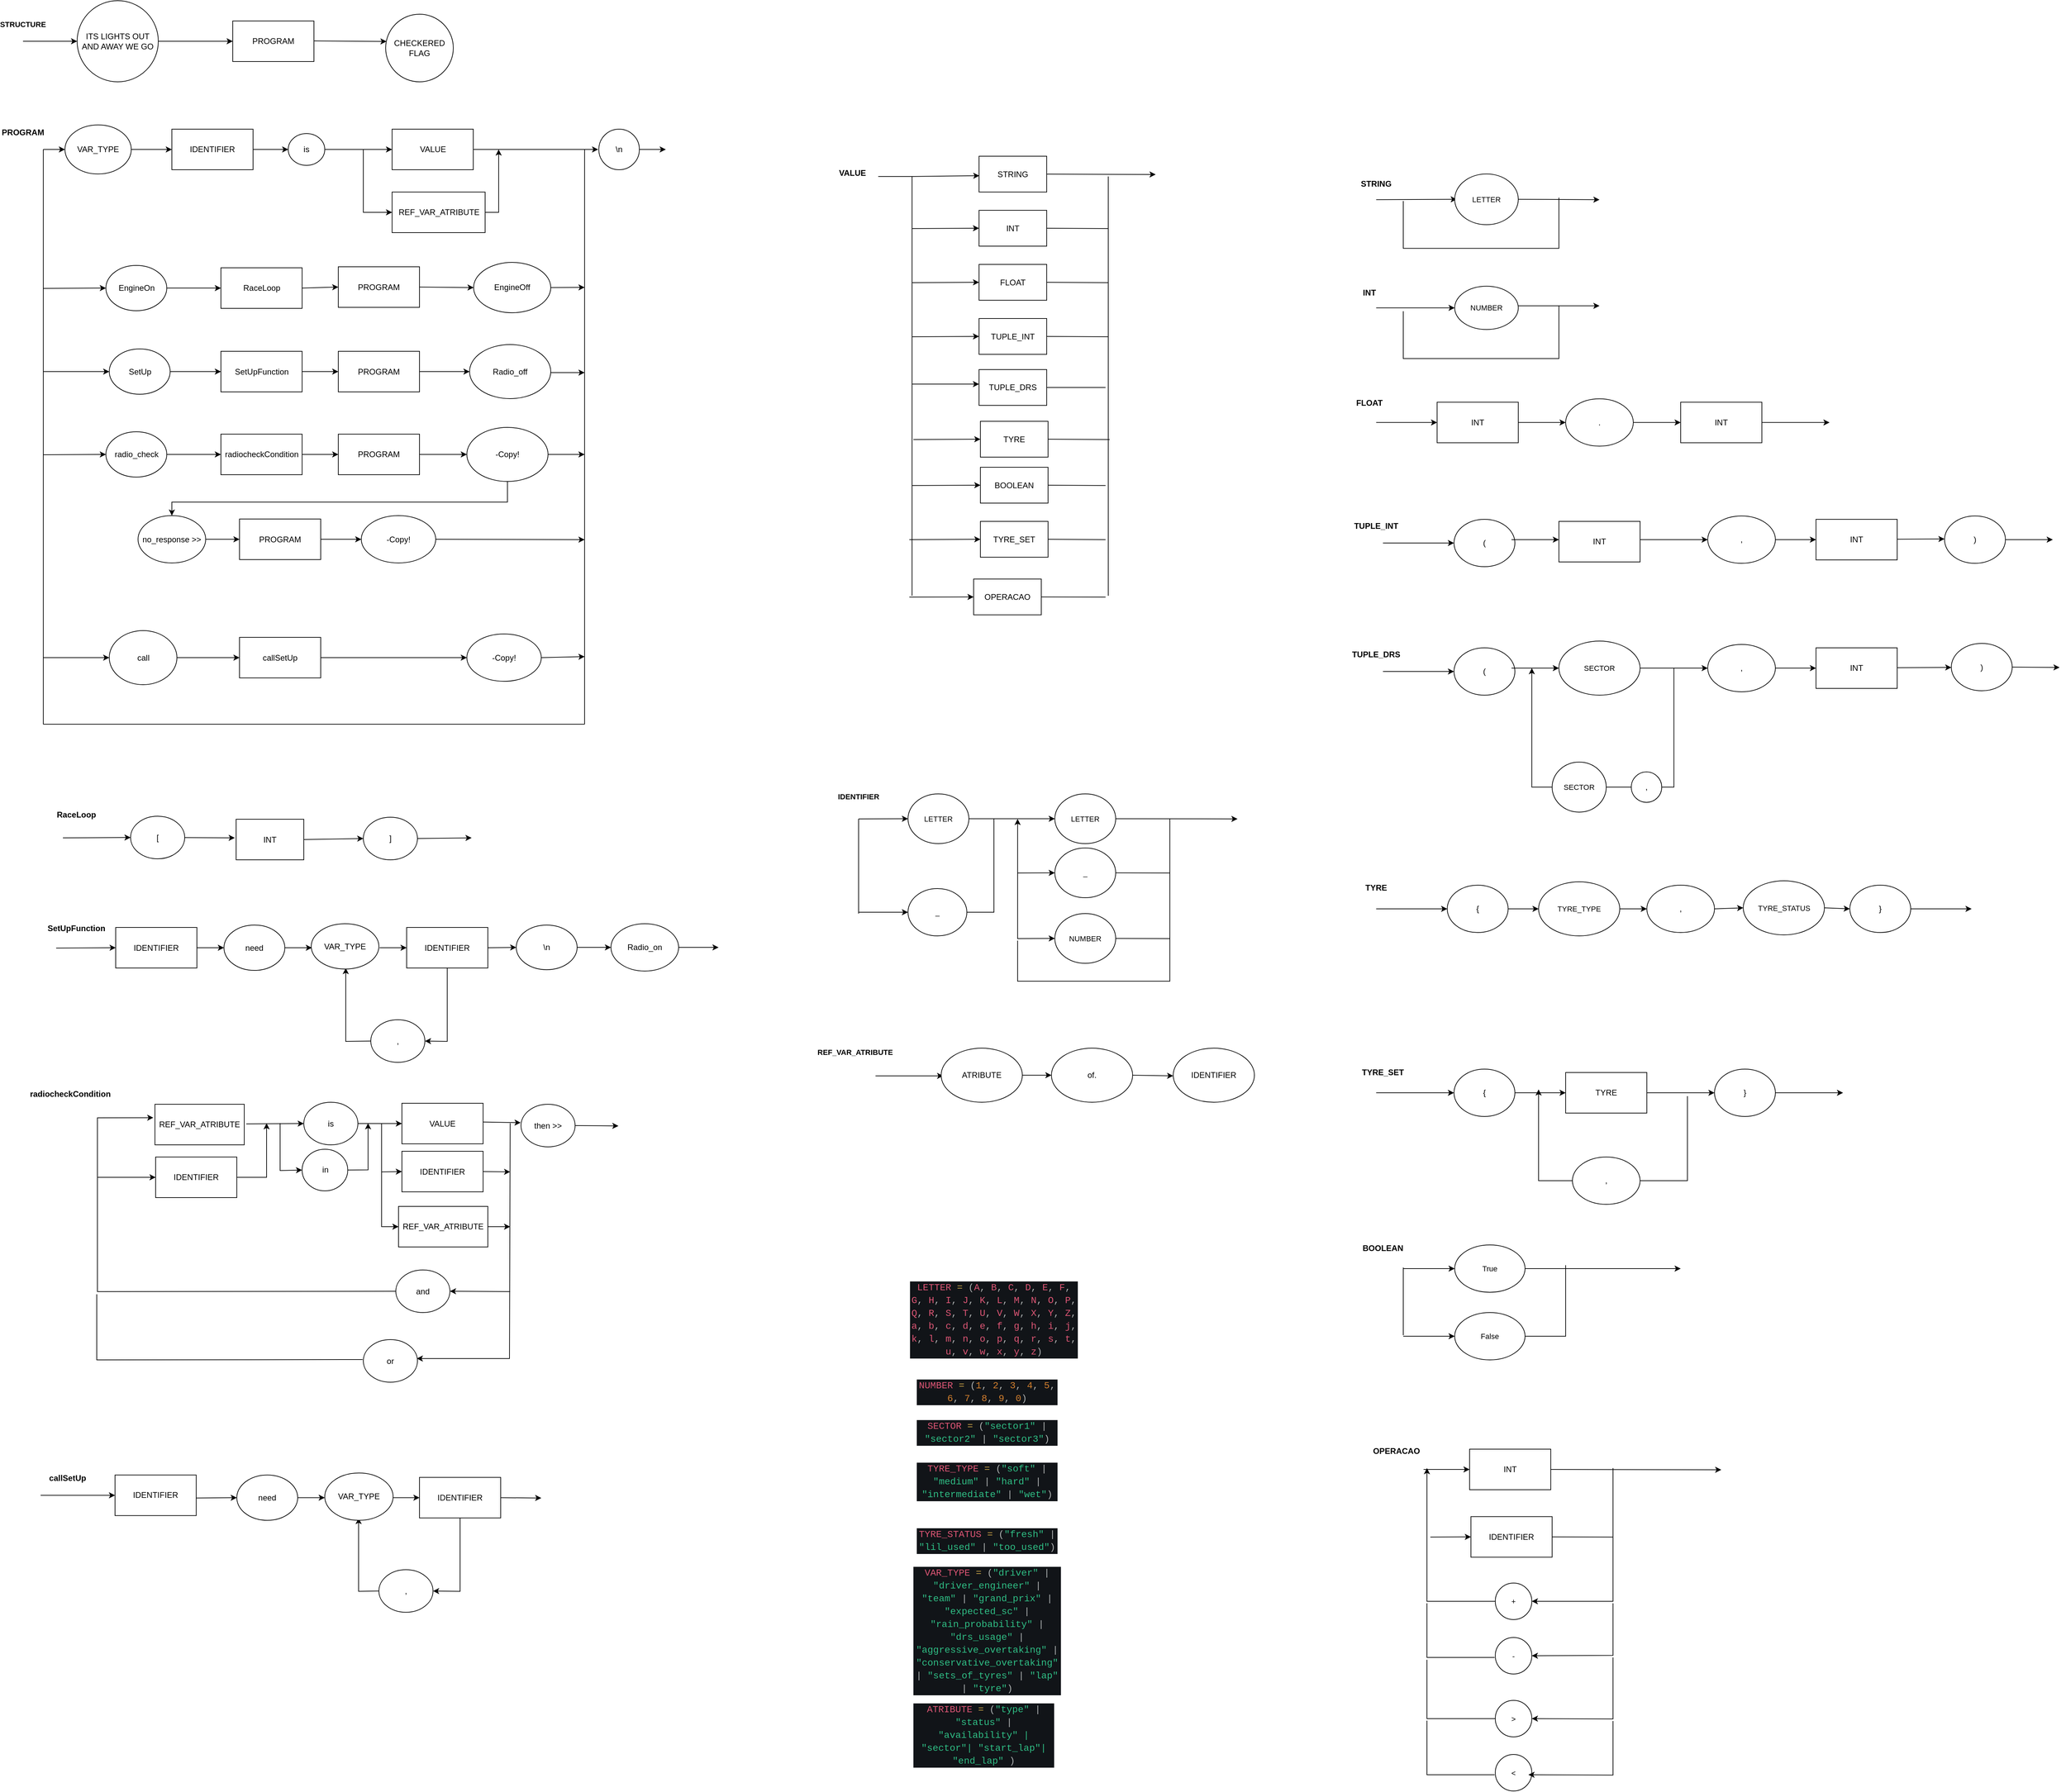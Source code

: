 <mxfile version="21.0.10" type="device"><diagram id="nJPXixU6zRH9wzaMpiaA" name="Página-1"><mxGraphModel dx="2439" dy="992" grid="1" gridSize="10" guides="1" tooltips="1" connect="1" arrows="1" fold="1" page="1" pageScale="1" pageWidth="291" pageHeight="413" math="0" shadow="0"><root><mxCell id="0"/><mxCell id="1" parent="0"/><mxCell id="-s76jAeznodHaaLhFz4p-1" value="ITS LIGHTS OUT AND AWAY WE GO" style="ellipse;whiteSpace=wrap;html=1;aspect=fixed;" parent="1" vertex="1"><mxGeometry x="-260" y="50" width="120" height="120" as="geometry"/></mxCell><mxCell id="-s76jAeznodHaaLhFz4p-2" value="CHECKERED FLAG" style="ellipse;whiteSpace=wrap;html=1;aspect=fixed;" parent="1" vertex="1"><mxGeometry x="196" y="70" width="100" height="100" as="geometry"/></mxCell><mxCell id="-s76jAeznodHaaLhFz4p-3" value="PROGRAM" style="rounded=0;whiteSpace=wrap;html=1;" parent="1" vertex="1"><mxGeometry x="-30" y="80" width="120" height="60" as="geometry"/></mxCell><mxCell id="-s76jAeznodHaaLhFz4p-4" value="" style="endArrow=classic;html=1;rounded=0;exitX=1;exitY=0.5;exitDx=0;exitDy=0;entryX=0;entryY=0.5;entryDx=0;entryDy=0;" parent="1" source="-s76jAeznodHaaLhFz4p-1" target="-s76jAeznodHaaLhFz4p-3" edge="1"><mxGeometry width="50" height="50" relative="1" as="geometry"><mxPoint x="170" y="190" as="sourcePoint"/><mxPoint x="220" y="140" as="targetPoint"/></mxGeometry></mxCell><mxCell id="-s76jAeznodHaaLhFz4p-5" value="" style="endArrow=classic;html=1;rounded=0;exitX=1;exitY=0.5;exitDx=0;exitDy=0;entryX=0.013;entryY=0.403;entryDx=0;entryDy=0;entryPerimeter=0;" parent="1" target="-s76jAeznodHaaLhFz4p-2" edge="1"><mxGeometry width="50" height="50" relative="1" as="geometry"><mxPoint x="90" y="109.5" as="sourcePoint"/><mxPoint x="200" y="109.5" as="targetPoint"/></mxGeometry></mxCell><mxCell id="-s76jAeznodHaaLhFz4p-8" value="" style="endArrow=classic;html=1;rounded=0;" parent="1" target="b4CzyY3gaDAT03zvZMXL-57" edge="1"><mxGeometry width="50" height="50" relative="1" as="geometry"><mxPoint x="-310" y="270" as="sourcePoint"/><mxPoint x="-280" y="270" as="targetPoint"/></mxGeometry></mxCell><mxCell id="-s76jAeznodHaaLhFz4p-9" value="&lt;b&gt;PROGRAM&lt;/b&gt;" style="text;html=1;strokeColor=none;fillColor=none;align=center;verticalAlign=middle;whiteSpace=wrap;rounded=0;" parent="1" vertex="1"><mxGeometry x="-370" y="230" width="60" height="30" as="geometry"/></mxCell><mxCell id="-s76jAeznodHaaLhFz4p-13" value="[" style="ellipse;whiteSpace=wrap;html=1;" parent="1" vertex="1"><mxGeometry x="-181" y="1256" width="80" height="63" as="geometry"/></mxCell><mxCell id="-s76jAeznodHaaLhFz4p-15" value="INT" style="rounded=0;whiteSpace=wrap;html=1;" parent="1" vertex="1"><mxGeometry x="-25" y="1260.5" width="100" height="60" as="geometry"/></mxCell><mxCell id="-s76jAeznodHaaLhFz4p-16" value="]" style="ellipse;whiteSpace=wrap;html=1;" parent="1" vertex="1"><mxGeometry x="163" y="1257.5" width="80" height="63" as="geometry"/></mxCell><mxCell id="-s76jAeznodHaaLhFz4p-19" value="SetUp" style="ellipse;whiteSpace=wrap;html=1;" parent="1" vertex="1"><mxGeometry x="-212.5" y="565" width="90" height="67" as="geometry"/></mxCell><mxCell id="-s76jAeznodHaaLhFz4p-20" value="IDENTIFIER" style="rounded=0;whiteSpace=wrap;html=1;" parent="1" vertex="1"><mxGeometry x="-203" y="1420.5" width="120" height="60" as="geometry"/></mxCell><mxCell id="-s76jAeznodHaaLhFz4p-21" value="need" style="ellipse;whiteSpace=wrap;html=1;" parent="1" vertex="1"><mxGeometry x="-43" y="1417" width="90" height="67" as="geometry"/></mxCell><mxCell id="-s76jAeznodHaaLhFz4p-23" value="IDENTIFIER" style="rounded=0;whiteSpace=wrap;html=1;" parent="1" vertex="1"><mxGeometry x="227" y="1420.5" width="120" height="60" as="geometry"/></mxCell><mxCell id="-s76jAeznodHaaLhFz4p-24" value="," style="ellipse;whiteSpace=wrap;html=1;" parent="1" vertex="1"><mxGeometry x="174" y="1557" width="80" height="63" as="geometry"/></mxCell><mxCell id="-s76jAeznodHaaLhFz4p-26" value="" style="endArrow=classic;html=1;rounded=0;entryX=0;entryY=0.5;entryDx=0;entryDy=0;exitX=1;exitY=0.5;exitDx=0;exitDy=0;" parent="1" source="-s76jAeznodHaaLhFz4p-20" target="-s76jAeznodHaaLhFz4p-21" edge="1"><mxGeometry width="50" height="50" relative="1" as="geometry"><mxPoint x="-113" y="1537" as="sourcePoint"/><mxPoint x="-193" y="1460.5" as="targetPoint"/></mxGeometry></mxCell><mxCell id="-s76jAeznodHaaLhFz4p-27" value="" style="endArrow=classic;html=1;rounded=0;entryX=0;entryY=0.5;entryDx=0;entryDy=0;exitX=1;exitY=0.5;exitDx=0;exitDy=0;" parent="1" source="-s76jAeznodHaaLhFz4p-21" edge="1"><mxGeometry width="50" height="50" relative="1" as="geometry"><mxPoint x="-13" y="1577" as="sourcePoint"/><mxPoint x="87" y="1450.5" as="targetPoint"/></mxGeometry></mxCell><mxCell id="-s76jAeznodHaaLhFz4p-28" value="" style="endArrow=classic;html=1;rounded=0;exitX=1;exitY=0.5;exitDx=0;exitDy=0;entryX=0;entryY=0.5;entryDx=0;entryDy=0;" parent="1" target="-s76jAeznodHaaLhFz4p-23" edge="1"><mxGeometry width="50" height="50" relative="1" as="geometry"><mxPoint x="187" y="1450.5" as="sourcePoint"/><mxPoint x="237" y="1507" as="targetPoint"/></mxGeometry></mxCell><mxCell id="-s76jAeznodHaaLhFz4p-29" value="" style="endArrow=classic;html=1;rounded=0;exitX=0.5;exitY=1;exitDx=0;exitDy=0;entryX=1;entryY=0.5;entryDx=0;entryDy=0;" parent="1" source="-s76jAeznodHaaLhFz4p-23" target="-s76jAeznodHaaLhFz4p-24" edge="1"><mxGeometry width="50" height="50" relative="1" as="geometry"><mxPoint x="377" y="1547" as="sourcePoint"/><mxPoint x="247" y="1588.5" as="targetPoint"/><Array as="points"><mxPoint x="287" y="1589"/></Array></mxGeometry></mxCell><mxCell id="-s76jAeznodHaaLhFz4p-30" value="" style="endArrow=classic;html=1;rounded=0;exitX=0;exitY=0.5;exitDx=0;exitDy=0;entryX=0.5;entryY=1;entryDx=0;entryDy=0;" parent="1" source="-s76jAeznodHaaLhFz4p-24" edge="1"><mxGeometry width="50" height="50" relative="1" as="geometry"><mxPoint x="167" y="1588.5" as="sourcePoint"/><mxPoint x="137" y="1480.5" as="targetPoint"/><Array as="points"><mxPoint x="137" y="1589"/></Array></mxGeometry></mxCell><mxCell id="-s76jAeznodHaaLhFz4p-31" value="radio_check" style="ellipse;whiteSpace=wrap;html=1;" parent="1" vertex="1"><mxGeometry x="-217.5" y="687.5" width="90" height="67" as="geometry"/></mxCell><mxCell id="-s76jAeznodHaaLhFz4p-32" value="IDENTIFIER" style="rounded=0;whiteSpace=wrap;html=1;" parent="1" vertex="1"><mxGeometry x="-144" y="1760" width="120" height="60" as="geometry"/></mxCell><mxCell id="-s76jAeznodHaaLhFz4p-33" value="is" style="ellipse;whiteSpace=wrap;html=1;" parent="1" vertex="1"><mxGeometry x="75" y="1679" width="80" height="63" as="geometry"/></mxCell><mxCell id="-s76jAeznodHaaLhFz4p-34" value="STRING" style="rounded=0;whiteSpace=wrap;html=1;" parent="1" vertex="1"><mxGeometry x="1073" y="280" width="100" height="53" as="geometry"/></mxCell><mxCell id="-s76jAeznodHaaLhFz4p-35" value="INT" style="rounded=0;whiteSpace=wrap;html=1;" parent="1" vertex="1"><mxGeometry x="1073" y="360" width="100" height="53" as="geometry"/></mxCell><mxCell id="-s76jAeznodHaaLhFz4p-36" value="FLOAT" style="rounded=0;whiteSpace=wrap;html=1;" parent="1" vertex="1"><mxGeometry x="1073" y="440" width="100" height="53" as="geometry"/></mxCell><mxCell id="-s76jAeznodHaaLhFz4p-37" value="TUPLE_INT" style="rounded=0;whiteSpace=wrap;html=1;" parent="1" vertex="1"><mxGeometry x="1073" y="520" width="100" height="53" as="geometry"/></mxCell><mxCell id="-s76jAeznodHaaLhFz4p-38" value="TYRE" style="rounded=0;whiteSpace=wrap;html=1;" parent="1" vertex="1"><mxGeometry x="1075" y="672" width="100" height="53" as="geometry"/></mxCell><mxCell id="-s76jAeznodHaaLhFz4p-39" value="TYRE_SET" style="rounded=0;whiteSpace=wrap;html=1;" parent="1" vertex="1"><mxGeometry x="1075" y="820" width="100" height="53" as="geometry"/></mxCell><mxCell id="-s76jAeznodHaaLhFz4p-40" value="VALUE" style="rounded=0;whiteSpace=wrap;html=1;" parent="1" vertex="1"><mxGeometry x="220" y="1680.5" width="120" height="60" as="geometry"/></mxCell><mxCell id="-s76jAeznodHaaLhFz4p-41" value="then &amp;gt;&amp;gt;" style="ellipse;whiteSpace=wrap;html=1;" parent="1" vertex="1"><mxGeometry x="396" y="1682" width="80" height="63" as="geometry"/></mxCell><mxCell id="-s76jAeznodHaaLhFz4p-42" value="" style="endArrow=classic;html=1;rounded=0;entryX=0;entryY=0.5;entryDx=0;entryDy=0;" parent="1" target="-s76jAeznodHaaLhFz4p-13" edge="1"><mxGeometry width="50" height="50" relative="1" as="geometry"><mxPoint x="-281" y="1288" as="sourcePoint"/><mxPoint x="-261" y="1269" as="targetPoint"/></mxGeometry></mxCell><mxCell id="-s76jAeznodHaaLhFz4p-43" value="&lt;b&gt;RaceLoop&lt;/b&gt;" style="text;html=1;strokeColor=none;fillColor=none;align=center;verticalAlign=middle;whiteSpace=wrap;rounded=0;" parent="1" vertex="1"><mxGeometry x="-291" y="1239" width="60" height="30" as="geometry"/></mxCell><mxCell id="-s76jAeznodHaaLhFz4p-45" value="" style="endArrow=classic;html=1;rounded=0;entryX=0;entryY=0.5;entryDx=0;entryDy=0;" parent="1" target="-s76jAeznodHaaLhFz4p-20" edge="1"><mxGeometry width="50" height="50" relative="1" as="geometry"><mxPoint x="-291" y="1451" as="sourcePoint"/><mxPoint x="-281" y="1217" as="targetPoint"/></mxGeometry></mxCell><mxCell id="-s76jAeznodHaaLhFz4p-46" value="&lt;b&gt;SetUpFunction&lt;/b&gt;" style="text;html=1;strokeColor=none;fillColor=none;align=center;verticalAlign=middle;whiteSpace=wrap;rounded=0;" parent="1" vertex="1"><mxGeometry x="-291" y="1407" width="60" height="30" as="geometry"/></mxCell><mxCell id="-s76jAeznodHaaLhFz4p-48" value="&lt;b&gt;radiocheckCondition&lt;/b&gt;" style="text;html=1;strokeColor=none;fillColor=none;align=center;verticalAlign=middle;whiteSpace=wrap;rounded=0;" parent="1" vertex="1"><mxGeometry x="-300" y="1652" width="60" height="30" as="geometry"/></mxCell><mxCell id="-s76jAeznodHaaLhFz4p-50" value="EngineOn" style="ellipse;whiteSpace=wrap;html=1;" parent="1" vertex="1"><mxGeometry x="-217.5" y="441.5" width="90" height="67" as="geometry"/></mxCell><mxCell id="-s76jAeznodHaaLhFz4p-51" value="call" style="ellipse;whiteSpace=wrap;html=1;" parent="1" vertex="1"><mxGeometry x="-212.5" y="981.5" width="100" height="80" as="geometry"/></mxCell><mxCell id="-s76jAeznodHaaLhFz4p-52" value="IDENTIFIER" style="rounded=0;whiteSpace=wrap;html=1;" parent="1" vertex="1"><mxGeometry x="-204" y="2230.25" width="120" height="60" as="geometry"/></mxCell><mxCell id="-s76jAeznodHaaLhFz4p-53" value="need" style="ellipse;whiteSpace=wrap;html=1;" parent="1" vertex="1"><mxGeometry x="-24" y="2230.25" width="90" height="67" as="geometry"/></mxCell><mxCell id="-s76jAeznodHaaLhFz4p-55" value="IDENTIFIER" style="rounded=0;whiteSpace=wrap;html=1;" parent="1" vertex="1"><mxGeometry x="246" y="2233.75" width="120" height="60" as="geometry"/></mxCell><mxCell id="-s76jAeznodHaaLhFz4p-56" value="," style="ellipse;whiteSpace=wrap;html=1;" parent="1" vertex="1"><mxGeometry x="186" y="2370.25" width="80" height="63" as="geometry"/></mxCell><mxCell id="-s76jAeznodHaaLhFz4p-57" value="" style="endArrow=classic;html=1;rounded=0;entryX=0;entryY=0.5;entryDx=0;entryDy=0;exitX=1;exitY=0.5;exitDx=0;exitDy=0;" parent="1" source="-s76jAeznodHaaLhFz4p-53" edge="1"><mxGeometry width="50" height="50" relative="1" as="geometry"><mxPoint x="6" y="2390.25" as="sourcePoint"/><mxPoint x="106" y="2263.75" as="targetPoint"/></mxGeometry></mxCell><mxCell id="-s76jAeznodHaaLhFz4p-58" value="" style="endArrow=classic;html=1;rounded=0;exitX=1;exitY=0.5;exitDx=0;exitDy=0;entryX=0;entryY=0.5;entryDx=0;entryDy=0;" parent="1" target="-s76jAeznodHaaLhFz4p-55" edge="1"><mxGeometry width="50" height="50" relative="1" as="geometry"><mxPoint x="206" y="2263.75" as="sourcePoint"/><mxPoint x="256" y="2320.25" as="targetPoint"/></mxGeometry></mxCell><mxCell id="-s76jAeznodHaaLhFz4p-59" value="" style="endArrow=classic;html=1;rounded=0;exitX=0.5;exitY=1;exitDx=0;exitDy=0;entryX=1;entryY=0.5;entryDx=0;entryDy=0;" parent="1" source="-s76jAeznodHaaLhFz4p-55" target="-s76jAeznodHaaLhFz4p-56" edge="1"><mxGeometry width="50" height="50" relative="1" as="geometry"><mxPoint x="396" y="2360.25" as="sourcePoint"/><mxPoint x="306" y="2410.25" as="targetPoint"/><Array as="points"><mxPoint x="306" y="2402.25"/></Array></mxGeometry></mxCell><mxCell id="-s76jAeznodHaaLhFz4p-60" value="" style="endArrow=classic;html=1;rounded=0;exitX=0;exitY=0.5;exitDx=0;exitDy=0;entryX=0.5;entryY=1;entryDx=0;entryDy=0;" parent="1" source="-s76jAeznodHaaLhFz4p-56" edge="1"><mxGeometry width="50" height="50" relative="1" as="geometry"><mxPoint x="86" y="2390.25" as="sourcePoint"/><mxPoint x="156" y="2293.75" as="targetPoint"/><Array as="points"><mxPoint x="156" y="2402.25"/></Array></mxGeometry></mxCell><mxCell id="-s76jAeznodHaaLhFz4p-61" value="" style="endArrow=classic;html=1;rounded=0;entryX=0;entryY=0.5;entryDx=0;entryDy=0;" parent="1" target="-s76jAeznodHaaLhFz4p-52" edge="1"><mxGeometry width="50" height="50" relative="1" as="geometry"><mxPoint x="-314" y="2260.25" as="sourcePoint"/><mxPoint x="-314" y="2260.25" as="targetPoint"/></mxGeometry></mxCell><mxCell id="-s76jAeznodHaaLhFz4p-62" value="&lt;b&gt;callSetUp&lt;/b&gt;" style="text;html=1;strokeColor=none;fillColor=none;align=center;verticalAlign=middle;whiteSpace=wrap;rounded=0;" parent="1" vertex="1"><mxGeometry x="-304" y="2220.25" width="60" height="30" as="geometry"/></mxCell><mxCell id="-s76jAeznodHaaLhFz4p-63" value="" style="endArrow=classic;html=1;rounded=0;exitX=1;exitY=0.5;exitDx=0;exitDy=0;entryX=0;entryY=0.5;entryDx=0;entryDy=0;" parent="1" source="-s76jAeznodHaaLhFz4p-50" target="-s76jAeznodHaaLhFz4p-66" edge="1"><mxGeometry width="50" height="50" relative="1" as="geometry"><mxPoint x="-57.5" y="511.5" as="sourcePoint"/><mxPoint x="-57.5" y="471.5" as="targetPoint"/></mxGeometry></mxCell><mxCell id="-s76jAeznodHaaLhFz4p-64" value="IDENTIFIER" style="rounded=0;whiteSpace=wrap;html=1;" parent="1" vertex="1"><mxGeometry x="-120" y="240" width="120" height="60" as="geometry"/></mxCell><mxCell id="-s76jAeznodHaaLhFz4p-65" value="VALUE" style="rounded=0;whiteSpace=wrap;html=1;" parent="1" vertex="1"><mxGeometry x="205.5" y="240" width="120" height="60" as="geometry"/></mxCell><mxCell id="-s76jAeznodHaaLhFz4p-66" value="RaceLoop" style="rounded=0;whiteSpace=wrap;html=1;" parent="1" vertex="1"><mxGeometry x="-47.5" y="445" width="120" height="60" as="geometry"/></mxCell><mxCell id="-s76jAeznodHaaLhFz4p-67" value="SetUpFunction" style="rounded=0;whiteSpace=wrap;html=1;" parent="1" vertex="1"><mxGeometry x="-47.5" y="568.5" width="120" height="60" as="geometry"/></mxCell><mxCell id="-s76jAeznodHaaLhFz4p-68" value="radiocheckCondition" style="rounded=0;whiteSpace=wrap;html=1;" parent="1" vertex="1"><mxGeometry x="-47.5" y="691" width="120" height="60" as="geometry"/></mxCell><mxCell id="-s76jAeznodHaaLhFz4p-69" value="callSetUp" style="rounded=0;whiteSpace=wrap;html=1;" parent="1" vertex="1"><mxGeometry x="-20" y="991.5" width="120" height="60" as="geometry"/></mxCell><mxCell id="-s76jAeznodHaaLhFz4p-70" value="" style="endArrow=classic;html=1;rounded=0;exitX=1;exitY=0.5;exitDx=0;exitDy=0;entryX=0;entryY=0.5;entryDx=0;entryDy=0;" parent="1" source="-s76jAeznodHaaLhFz4p-19" target="-s76jAeznodHaaLhFz4p-67" edge="1"><mxGeometry width="50" height="50" relative="1" as="geometry"><mxPoint x="252.5" y="671.5" as="sourcePoint"/><mxPoint x="-57.5" y="601.5" as="targetPoint"/></mxGeometry></mxCell><mxCell id="-s76jAeznodHaaLhFz4p-71" value="" style="endArrow=classic;html=1;rounded=0;exitX=1;exitY=0.5;exitDx=0;exitDy=0;entryX=0;entryY=0.5;entryDx=0;entryDy=0;" parent="1" source="-s76jAeznodHaaLhFz4p-31" target="-s76jAeznodHaaLhFz4p-68" edge="1"><mxGeometry width="50" height="50" relative="1" as="geometry"><mxPoint x="-107.5" y="761.5" as="sourcePoint"/><mxPoint x="-57.5" y="711.5" as="targetPoint"/></mxGeometry></mxCell><mxCell id="-s76jAeznodHaaLhFz4p-72" value="" style="endArrow=classic;html=1;rounded=0;exitX=1;exitY=0.5;exitDx=0;exitDy=0;entryX=0;entryY=0.5;entryDx=0;entryDy=0;" parent="1" source="-s76jAeznodHaaLhFz4p-51" target="-s76jAeznodHaaLhFz4p-69" edge="1"><mxGeometry width="50" height="50" relative="1" as="geometry"><mxPoint x="-107.5" y="1131.5" as="sourcePoint"/><mxPoint x="-57.5" y="1081.5" as="targetPoint"/></mxGeometry></mxCell><mxCell id="-s76jAeznodHaaLhFz4p-73" value="\n" style="ellipse;whiteSpace=wrap;html=1;aspect=fixed;" parent="1" vertex="1"><mxGeometry x="511" y="240" width="60" height="60" as="geometry"/></mxCell><mxCell id="-s76jAeznodHaaLhFz4p-78" value="" style="endArrow=classic;html=1;rounded=0;entryX=0;entryY=0.5;entryDx=0;entryDy=0;" parent="1" target="-s76jAeznodHaaLhFz4p-50" edge="1"><mxGeometry width="50" height="50" relative="1" as="geometry"><mxPoint x="-310" y="475.5" as="sourcePoint"/><mxPoint x="-230" y="451.5" as="targetPoint"/></mxGeometry></mxCell><mxCell id="-s76jAeznodHaaLhFz4p-80" value="PROGRAM" style="rounded=0;whiteSpace=wrap;html=1;" parent="1" vertex="1"><mxGeometry x="126" y="443.5" width="120" height="60" as="geometry"/></mxCell><mxCell id="-s76jAeznodHaaLhFz4p-81" value="EngineOff" style="ellipse;whiteSpace=wrap;html=1;" parent="1" vertex="1"><mxGeometry x="326" y="437" width="114" height="74.5" as="geometry"/></mxCell><mxCell id="-s76jAeznodHaaLhFz4p-82" value="" style="endArrow=classic;html=1;rounded=0;exitX=1;exitY=0.5;exitDx=0;exitDy=0;entryX=0;entryY=0.5;entryDx=0;entryDy=0;" parent="1" source="-s76jAeznodHaaLhFz4p-80" target="-s76jAeznodHaaLhFz4p-81" edge="1"><mxGeometry width="50" height="50" relative="1" as="geometry"><mxPoint x="290" y="591.5" as="sourcePoint"/><mxPoint x="340" y="541.5" as="targetPoint"/></mxGeometry></mxCell><mxCell id="-s76jAeznodHaaLhFz4p-83" value="" style="endArrow=classic;html=1;rounded=0;entryX=0;entryY=0.5;entryDx=0;entryDy=0;" parent="1" target="-s76jAeznodHaaLhFz4p-19" edge="1"><mxGeometry width="50" height="50" relative="1" as="geometry"><mxPoint x="-310" y="598.5" as="sourcePoint"/><mxPoint x="-230" y="511.5" as="targetPoint"/></mxGeometry></mxCell><mxCell id="-s76jAeznodHaaLhFz4p-84" value="PROGRAM" style="rounded=0;whiteSpace=wrap;html=1;" parent="1" vertex="1"><mxGeometry x="126" y="568.5" width="120" height="60" as="geometry"/></mxCell><mxCell id="-s76jAeznodHaaLhFz4p-85" value="\n" style="ellipse;whiteSpace=wrap;html=1;" parent="1" vertex="1"><mxGeometry x="389" y="1417" width="90" height="66" as="geometry"/></mxCell><mxCell id="-s76jAeznodHaaLhFz4p-86" value="Radio_on" style="ellipse;whiteSpace=wrap;html=1;" parent="1" vertex="1"><mxGeometry x="529" y="1415" width="100" height="70" as="geometry"/></mxCell><mxCell id="-s76jAeznodHaaLhFz4p-87" value="" style="endArrow=classic;html=1;rounded=0;exitX=1;exitY=0.5;exitDx=0;exitDy=0;entryX=0;entryY=0.5;entryDx=0;entryDy=0;" parent="1" source="-s76jAeznodHaaLhFz4p-23" target="-s76jAeznodHaaLhFz4p-85" edge="1"><mxGeometry width="50" height="50" relative="1" as="geometry"><mxPoint x="509" y="1597" as="sourcePoint"/><mxPoint x="559" y="1547" as="targetPoint"/></mxGeometry></mxCell><mxCell id="-s76jAeznodHaaLhFz4p-88" value="" style="endArrow=classic;html=1;rounded=0;exitX=1;exitY=0.5;exitDx=0;exitDy=0;entryX=0;entryY=0.5;entryDx=0;entryDy=0;" parent="1" source="-s76jAeznodHaaLhFz4p-85" target="-s76jAeznodHaaLhFz4p-86" edge="1"><mxGeometry width="50" height="50" relative="1" as="geometry"><mxPoint x="539" y="1547" as="sourcePoint"/><mxPoint x="589" y="1497" as="targetPoint"/></mxGeometry></mxCell><mxCell id="-s76jAeznodHaaLhFz4p-89" value="" style="endArrow=classic;html=1;rounded=0;exitX=1;exitY=0.5;exitDx=0;exitDy=0;" parent="1" source="-s76jAeznodHaaLhFz4p-86" edge="1"><mxGeometry width="50" height="50" relative="1" as="geometry"><mxPoint x="759" y="1477" as="sourcePoint"/><mxPoint x="688" y="1450" as="targetPoint"/></mxGeometry></mxCell><mxCell id="-s76jAeznodHaaLhFz4p-90" value="" style="endArrow=classic;html=1;rounded=0;exitX=1;exitY=0.5;exitDx=0;exitDy=0;entryX=0;entryY=0.5;entryDx=0;entryDy=0;" parent="1" source="-s76jAeznodHaaLhFz4p-84" target="-s76jAeznodHaaLhFz4p-91" edge="1"><mxGeometry width="50" height="50" relative="1" as="geometry"><mxPoint x="390" y="611.5" as="sourcePoint"/><mxPoint x="330" y="598.5" as="targetPoint"/></mxGeometry></mxCell><mxCell id="-s76jAeznodHaaLhFz4p-91" value="Radio_off" style="ellipse;whiteSpace=wrap;html=1;" parent="1" vertex="1"><mxGeometry x="320" y="558.5" width="120" height="80" as="geometry"/></mxCell><mxCell id="-s76jAeznodHaaLhFz4p-93" value="" style="endArrow=classic;html=1;rounded=0;exitX=1;exitY=0.5;exitDx=0;exitDy=0;entryX=0;entryY=0.5;entryDx=0;entryDy=0;" parent="1" source="-s76jAeznodHaaLhFz4p-67" target="-s76jAeznodHaaLhFz4p-84" edge="1"><mxGeometry width="50" height="50" relative="1" as="geometry"><mxPoint x="170" y="721.5" as="sourcePoint"/><mxPoint x="220" y="671.5" as="targetPoint"/></mxGeometry></mxCell><mxCell id="-s76jAeznodHaaLhFz4p-94" value="PROGRAM" style="rounded=0;whiteSpace=wrap;html=1;" parent="1" vertex="1"><mxGeometry x="-20" y="816.5" width="120" height="60" as="geometry"/></mxCell><mxCell id="-s76jAeznodHaaLhFz4p-95" value="-Copy!" style="ellipse;whiteSpace=wrap;html=1;" parent="1" vertex="1"><mxGeometry x="316" y="681" width="120" height="80" as="geometry"/></mxCell><mxCell id="-s76jAeznodHaaLhFz4p-96" value="and" style="ellipse;whiteSpace=wrap;html=1;" parent="1" vertex="1"><mxGeometry x="211" y="1927" width="80" height="63" as="geometry"/></mxCell><mxCell id="-s76jAeznodHaaLhFz4p-97" value="" style="endArrow=classic;html=1;rounded=0;entryX=-0.018;entryY=0.331;entryDx=0;entryDy=0;entryPerimeter=0;exitX=0;exitY=0.5;exitDx=0;exitDy=0;" parent="1" source="-s76jAeznodHaaLhFz4p-96" target="b4CzyY3gaDAT03zvZMXL-89" edge="1"><mxGeometry width="50" height="50" relative="1" as="geometry"><mxPoint x="210" y="2002" as="sourcePoint"/><mxPoint x="-70" y="1702" as="targetPoint"/><Array as="points"><mxPoint x="-230" y="1959"/><mxPoint x="-230" y="1702"/></Array></mxGeometry></mxCell><mxCell id="-s76jAeznodHaaLhFz4p-98" value="" style="endArrow=classic;html=1;rounded=0;exitX=0.998;exitY=0.463;exitDx=0;exitDy=0;entryX=-0.006;entryY=0.432;entryDx=0;entryDy=0;entryPerimeter=0;exitPerimeter=0;" parent="1" source="-s76jAeznodHaaLhFz4p-40" target="-s76jAeznodHaaLhFz4p-41" edge="1"><mxGeometry width="50" height="50" relative="1" as="geometry"><mxPoint x="360" y="1982" as="sourcePoint"/><mxPoint x="340" y="1790" as="targetPoint"/></mxGeometry></mxCell><mxCell id="-s76jAeznodHaaLhFz4p-101" value="no_response &amp;gt;&amp;gt;" style="ellipse;whiteSpace=wrap;html=1;" parent="1" vertex="1"><mxGeometry x="-170" y="811.5" width="100" height="70" as="geometry"/></mxCell><mxCell id="-s76jAeznodHaaLhFz4p-102" value="PROGRAM" style="rounded=0;whiteSpace=wrap;html=1;" parent="1" vertex="1"><mxGeometry x="126" y="691" width="120" height="60" as="geometry"/></mxCell><mxCell id="-s76jAeznodHaaLhFz4p-103" value="-Copy!" style="ellipse;whiteSpace=wrap;html=1;" parent="1" vertex="1"><mxGeometry x="160" y="811.5" width="110" height="70" as="geometry"/></mxCell><mxCell id="-s76jAeznodHaaLhFz4p-104" value="" style="endArrow=classic;html=1;rounded=0;exitX=1;exitY=0.5;exitDx=0;exitDy=0;entryX=0;entryY=0.5;entryDx=0;entryDy=0;" parent="1" source="-s76jAeznodHaaLhFz4p-68" target="-s76jAeznodHaaLhFz4p-102" edge="1"><mxGeometry width="50" height="50" relative="1" as="geometry"><mxPoint x="130" y="811.5" as="sourcePoint"/><mxPoint x="180" y="761.5" as="targetPoint"/></mxGeometry></mxCell><mxCell id="-s76jAeznodHaaLhFz4p-105" value="" style="endArrow=classic;html=1;rounded=0;exitX=1;exitY=0.5;exitDx=0;exitDy=0;entryX=0;entryY=0.5;entryDx=0;entryDy=0;" parent="1" source="-s76jAeznodHaaLhFz4p-102" target="-s76jAeznodHaaLhFz4p-95" edge="1"><mxGeometry width="50" height="50" relative="1" as="geometry"><mxPoint x="330" y="861.5" as="sourcePoint"/><mxPoint x="380" y="811.5" as="targetPoint"/></mxGeometry></mxCell><mxCell id="-s76jAeznodHaaLhFz4p-108" value="" style="endArrow=classic;html=1;rounded=0;exitX=1;exitY=0.5;exitDx=0;exitDy=0;entryX=0;entryY=0.5;entryDx=0;entryDy=0;" parent="1" source="-s76jAeznodHaaLhFz4p-66" target="-s76jAeznodHaaLhFz4p-80" edge="1"><mxGeometry width="50" height="50" relative="1" as="geometry"><mxPoint x="560" y="501.5" as="sourcePoint"/><mxPoint x="610" y="451.5" as="targetPoint"/></mxGeometry></mxCell><mxCell id="-s76jAeznodHaaLhFz4p-110" value="" style="endArrow=classic;html=1;rounded=0;exitX=0.5;exitY=1;exitDx=0;exitDy=0;entryX=0.5;entryY=0;entryDx=0;entryDy=0;" parent="1" source="-s76jAeznodHaaLhFz4p-95" target="-s76jAeznodHaaLhFz4p-101" edge="1"><mxGeometry width="50" height="50" relative="1" as="geometry"><mxPoint x="370" y="841.5" as="sourcePoint"/><mxPoint x="-120" y="791.5" as="targetPoint"/><Array as="points"><mxPoint x="376" y="791.5"/><mxPoint x="-120" y="791.5"/></Array></mxGeometry></mxCell><mxCell id="-s76jAeznodHaaLhFz4p-111" value="" style="endArrow=classic;html=1;rounded=0;exitX=1;exitY=0.5;exitDx=0;exitDy=0;entryX=0;entryY=0.5;entryDx=0;entryDy=0;" parent="1" source="-s76jAeznodHaaLhFz4p-101" target="-s76jAeznodHaaLhFz4p-94" edge="1"><mxGeometry width="50" height="50" relative="1" as="geometry"><mxPoint x="-70" y="911.5" as="sourcePoint"/><mxPoint x="-20" y="861.5" as="targetPoint"/></mxGeometry></mxCell><mxCell id="-s76jAeznodHaaLhFz4p-112" value="" style="endArrow=classic;html=1;rounded=0;exitX=1;exitY=0.5;exitDx=0;exitDy=0;entryX=0;entryY=0.5;entryDx=0;entryDy=0;" parent="1" source="-s76jAeznodHaaLhFz4p-94" target="-s76jAeznodHaaLhFz4p-103" edge="1"><mxGeometry width="50" height="50" relative="1" as="geometry"><mxPoint x="150" y="911.5" as="sourcePoint"/><mxPoint x="200" y="861.5" as="targetPoint"/></mxGeometry></mxCell><mxCell id="-s76jAeznodHaaLhFz4p-114" value="-Copy!" style="ellipse;whiteSpace=wrap;html=1;" parent="1" vertex="1"><mxGeometry x="316" y="986.5" width="110" height="70" as="geometry"/></mxCell><mxCell id="-s76jAeznodHaaLhFz4p-115" value="" style="endArrow=classic;html=1;rounded=0;exitX=1;exitY=0.5;exitDx=0;exitDy=0;entryX=0;entryY=0.5;entryDx=0;entryDy=0;" parent="1" source="-s76jAeznodHaaLhFz4p-69" target="-s76jAeznodHaaLhFz4p-114" edge="1"><mxGeometry width="50" height="50" relative="1" as="geometry"><mxPoint x="90" y="1101.5" as="sourcePoint"/><mxPoint x="140" y="1051.5" as="targetPoint"/></mxGeometry></mxCell><mxCell id="-s76jAeznodHaaLhFz4p-117" value="" style="endArrow=classic;html=1;rounded=0;entryX=0;entryY=0.5;entryDx=0;entryDy=0;" parent="1" target="-s76jAeznodHaaLhFz4p-51" edge="1"><mxGeometry width="50" height="50" relative="1" as="geometry"><mxPoint x="-310" y="1021.5" as="sourcePoint"/><mxPoint x="-250" y="1071.5" as="targetPoint"/></mxGeometry></mxCell><mxCell id="-s76jAeznodHaaLhFz4p-118" value="" style="endArrow=classic;html=1;rounded=0;entryX=0;entryY=0.5;entryDx=0;entryDy=0;" parent="1" target="-s76jAeznodHaaLhFz4p-31" edge="1"><mxGeometry width="50" height="50" relative="1" as="geometry"><mxPoint x="-310" y="721.5" as="sourcePoint"/><mxPoint x="-210" y="741.5" as="targetPoint"/></mxGeometry></mxCell><mxCell id="-s76jAeznodHaaLhFz4p-119" value="" style="endArrow=classic;html=1;rounded=0;exitX=1;exitY=0.5;exitDx=0;exitDy=0;entryX=0;entryY=0.5;entryDx=0;entryDy=0;" parent="1" target="-s76jAeznodHaaLhFz4p-64" edge="1"><mxGeometry width="50" height="50" relative="1" as="geometry"><mxPoint x="-180" y="270" as="sourcePoint"/><mxPoint x="-60" y="340" as="targetPoint"/></mxGeometry></mxCell><mxCell id="-s76jAeznodHaaLhFz4p-120" style="edgeStyle=orthogonalEdgeStyle;rounded=0;orthogonalLoop=1;jettySize=auto;html=1;exitX=0.5;exitY=1;exitDx=0;exitDy=0;" parent="1" source="-s76jAeznodHaaLhFz4p-65" target="-s76jAeznodHaaLhFz4p-65" edge="1"><mxGeometry relative="1" as="geometry"/></mxCell><mxCell id="-s76jAeznodHaaLhFz4p-121" value="" style="endArrow=classic;html=1;rounded=0;entryX=0;entryY=0.5;entryDx=0;entryDy=0;" parent="1" target="-s76jAeznodHaaLhFz4p-65" edge="1"><mxGeometry width="50" height="50" relative="1" as="geometry"><mxPoint x="100" y="270" as="sourcePoint"/><mxPoint x="30" y="320" as="targetPoint"/></mxGeometry></mxCell><mxCell id="-s76jAeznodHaaLhFz4p-122" value="" style="endArrow=classic;html=1;rounded=0;exitX=1;exitY=0.5;exitDx=0;exitDy=0;" parent="1" source="-s76jAeznodHaaLhFz4p-65" edge="1"><mxGeometry width="50" height="50" relative="1" as="geometry"><mxPoint x="170" y="380" as="sourcePoint"/><mxPoint x="510" y="270" as="targetPoint"/></mxGeometry></mxCell><mxCell id="-s76jAeznodHaaLhFz4p-123" value="" style="endArrow=classic;html=1;rounded=0;exitX=1;exitY=0.5;exitDx=0;exitDy=0;" parent="1" source="-s76jAeznodHaaLhFz4p-73" edge="1"><mxGeometry width="50" height="50" relative="1" as="geometry"><mxPoint x="490" y="350" as="sourcePoint"/><mxPoint x="610" y="270" as="targetPoint"/></mxGeometry></mxCell><mxCell id="-s76jAeznodHaaLhFz4p-124" value="" style="endArrow=none;html=1;rounded=0;" parent="1" edge="1"><mxGeometry width="50" height="50" relative="1" as="geometry"><mxPoint x="490" y="1120" as="sourcePoint"/><mxPoint x="490" y="270" as="targetPoint"/></mxGeometry></mxCell><mxCell id="-s76jAeznodHaaLhFz4p-129" value="" style="endArrow=none;html=1;rounded=0;" parent="1" edge="1"><mxGeometry width="50" height="50" relative="1" as="geometry"><mxPoint x="-310" y="1120" as="sourcePoint"/><mxPoint x="490" y="1120" as="targetPoint"/></mxGeometry></mxCell><mxCell id="-s76jAeznodHaaLhFz4p-130" value="" style="endArrow=classic;html=1;rounded=0;entryX=0.005;entryY=0.544;entryDx=0;entryDy=0;entryPerimeter=0;" parent="1" target="-s76jAeznodHaaLhFz4p-34" edge="1"><mxGeometry width="50" height="50" relative="1" as="geometry"><mxPoint x="974" y="310" as="sourcePoint"/><mxPoint x="994" y="290" as="targetPoint"/></mxGeometry></mxCell><mxCell id="-s76jAeznodHaaLhFz4p-131" value="" style="endArrow=none;html=1;rounded=0;" parent="1" edge="1"><mxGeometry width="50" height="50" relative="1" as="geometry"><mxPoint x="-310" y="1120" as="sourcePoint"/><mxPoint x="-310" y="270" as="targetPoint"/></mxGeometry></mxCell><mxCell id="-s76jAeznodHaaLhFz4p-132" value="" style="endArrow=classic;html=1;rounded=0;entryX=0;entryY=0.5;entryDx=0;entryDy=0;" parent="1" target="-s76jAeznodHaaLhFz4p-35" edge="1"><mxGeometry width="50" height="50" relative="1" as="geometry"><mxPoint x="974" y="387" as="sourcePoint"/><mxPoint x="994" y="370" as="targetPoint"/></mxGeometry></mxCell><mxCell id="-s76jAeznodHaaLhFz4p-133" value="" style="endArrow=classic;html=1;rounded=0;entryX=0;entryY=0.5;entryDx=0;entryDy=0;" parent="1" target="-s76jAeznodHaaLhFz4p-36" edge="1"><mxGeometry width="50" height="50" relative="1" as="geometry"><mxPoint x="974" y="467" as="sourcePoint"/><mxPoint x="994" y="440" as="targetPoint"/></mxGeometry></mxCell><mxCell id="-s76jAeznodHaaLhFz4p-134" value="" style="endArrow=classic;html=1;rounded=0;entryX=0;entryY=0.5;entryDx=0;entryDy=0;" parent="1" target="-s76jAeznodHaaLhFz4p-37" edge="1"><mxGeometry width="50" height="50" relative="1" as="geometry"><mxPoint x="974" y="547" as="sourcePoint"/><mxPoint x="1004" y="490" as="targetPoint"/></mxGeometry></mxCell><mxCell id="-s76jAeznodHaaLhFz4p-135" value="" style="endArrow=classic;html=1;rounded=0;entryX=0;entryY=0.5;entryDx=0;entryDy=0;" parent="1" target="-s76jAeznodHaaLhFz4p-38" edge="1"><mxGeometry width="50" height="50" relative="1" as="geometry"><mxPoint x="976" y="699" as="sourcePoint"/><mxPoint x="976" y="652" as="targetPoint"/></mxGeometry></mxCell><mxCell id="-s76jAeznodHaaLhFz4p-137" value="" style="endArrow=none;html=1;rounded=0;" parent="1" edge="1"><mxGeometry width="50" height="50" relative="1" as="geometry"><mxPoint x="974" y="930" as="sourcePoint"/><mxPoint x="974" y="310" as="targetPoint"/></mxGeometry></mxCell><mxCell id="-s76jAeznodHaaLhFz4p-138" value="" style="endArrow=classic;html=1;rounded=0;exitX=1;exitY=0.5;exitDx=0;exitDy=0;" parent="1" source="-s76jAeznodHaaLhFz4p-34" edge="1"><mxGeometry width="50" height="50" relative="1" as="geometry"><mxPoint x="1314" y="350" as="sourcePoint"/><mxPoint x="1334" y="307" as="targetPoint"/></mxGeometry></mxCell><mxCell id="-s76jAeznodHaaLhFz4p-139" value="" style="endArrow=none;html=1;rounded=0;exitX=1;exitY=0.5;exitDx=0;exitDy=0;" parent="1" source="-s76jAeznodHaaLhFz4p-35" edge="1"><mxGeometry width="50" height="50" relative="1" as="geometry"><mxPoint x="1234" y="460" as="sourcePoint"/><mxPoint x="1264" y="387" as="targetPoint"/></mxGeometry></mxCell><mxCell id="-s76jAeznodHaaLhFz4p-140" value="" style="endArrow=none;html=1;rounded=0;exitX=1;exitY=0.5;exitDx=0;exitDy=0;" parent="1" source="-s76jAeznodHaaLhFz4p-36" edge="1"><mxGeometry width="50" height="50" relative="1" as="geometry"><mxPoint x="1264" y="510" as="sourcePoint"/><mxPoint x="1264" y="467" as="targetPoint"/></mxGeometry></mxCell><mxCell id="-s76jAeznodHaaLhFz4p-141" value="" style="endArrow=none;html=1;rounded=0;entryX=1;entryY=0.5;entryDx=0;entryDy=0;" parent="1" target="-s76jAeznodHaaLhFz4p-37" edge="1"><mxGeometry width="50" height="50" relative="1" as="geometry"><mxPoint x="1264" y="547" as="sourcePoint"/><mxPoint x="1154" y="610" as="targetPoint"/></mxGeometry></mxCell><mxCell id="-s76jAeznodHaaLhFz4p-142" value="" style="endArrow=none;html=1;rounded=0;exitX=1;exitY=0.5;exitDx=0;exitDy=0;" parent="1" source="-s76jAeznodHaaLhFz4p-38" edge="1"><mxGeometry width="50" height="50" relative="1" as="geometry"><mxPoint x="1226" y="712" as="sourcePoint"/><mxPoint x="1266" y="699" as="targetPoint"/></mxGeometry></mxCell><mxCell id="-s76jAeznodHaaLhFz4p-143" value="" style="endArrow=none;html=1;rounded=0;exitX=1;exitY=0.5;exitDx=0;exitDy=0;" parent="1" edge="1"><mxGeometry width="50" height="50" relative="1" as="geometry"><mxPoint x="1175" y="846.5" as="sourcePoint"/><mxPoint x="1260" y="847" as="targetPoint"/></mxGeometry></mxCell><mxCell id="-s76jAeznodHaaLhFz4p-144" value="" style="endArrow=none;html=1;rounded=0;" parent="1" edge="1"><mxGeometry width="50" height="50" relative="1" as="geometry"><mxPoint x="1264" y="930" as="sourcePoint"/><mxPoint x="1264" y="310" as="targetPoint"/></mxGeometry></mxCell><mxCell id="-s76jAeznodHaaLhFz4p-145" value="" style="endArrow=none;html=1;rounded=0;" parent="1" edge="1"><mxGeometry width="50" height="50" relative="1" as="geometry"><mxPoint x="924" y="310" as="sourcePoint"/><mxPoint x="974" y="310" as="targetPoint"/></mxGeometry></mxCell><mxCell id="-s76jAeznodHaaLhFz4p-146" value="&lt;b&gt;VALUE&lt;/b&gt;" style="text;html=1;strokeColor=none;fillColor=none;align=center;verticalAlign=middle;whiteSpace=wrap;rounded=0;" parent="1" vertex="1"><mxGeometry x="856" y="290" width="60" height="30" as="geometry"/></mxCell><mxCell id="-s76jAeznodHaaLhFz4p-150" value="" style="endArrow=classic;html=1;rounded=0;entryX=0.033;entryY=0.5;entryDx=0;entryDy=0;entryPerimeter=0;" parent="1" target="-s76jAeznodHaaLhFz4p-195" edge="1"><mxGeometry width="50" height="50" relative="1" as="geometry"><mxPoint x="1660" y="344.25" as="sourcePoint"/><mxPoint x="1770" y="346.25" as="targetPoint"/></mxGeometry></mxCell><mxCell id="-s76jAeznodHaaLhFz4p-151" value="" style="endArrow=classic;html=1;rounded=0;exitX=1;exitY=0.5;exitDx=0;exitDy=0;" parent="1" source="-s76jAeznodHaaLhFz4p-195" edge="1"><mxGeometry width="50" height="50" relative="1" as="geometry"><mxPoint x="1890" y="346.25" as="sourcePoint"/><mxPoint x="1990" y="344.25" as="targetPoint"/></mxGeometry></mxCell><mxCell id="-s76jAeznodHaaLhFz4p-152" value="" style="endArrow=none;html=1;rounded=0;" parent="1" edge="1"><mxGeometry width="50" height="50" relative="1" as="geometry"><mxPoint x="1700" y="346.25" as="sourcePoint"/><mxPoint x="1930" y="341.25" as="targetPoint"/><Array as="points"><mxPoint x="1700" y="416.25"/><mxPoint x="1930" y="416.25"/></Array></mxGeometry></mxCell><mxCell id="-s76jAeznodHaaLhFz4p-154" value="" style="endArrow=classic;html=1;rounded=0;entryX=0;entryY=0.5;entryDx=0;entryDy=0;" parent="1" target="-s76jAeznodHaaLhFz4p-194" edge="1"><mxGeometry width="50" height="50" relative="1" as="geometry"><mxPoint x="1660" y="504.25" as="sourcePoint"/><mxPoint x="1770" y="509.25" as="targetPoint"/></mxGeometry></mxCell><mxCell id="-s76jAeznodHaaLhFz4p-155" value="" style="endArrow=classic;html=1;rounded=0;" parent="1" edge="1"><mxGeometry width="50" height="50" relative="1" as="geometry"><mxPoint x="1870" y="501.25" as="sourcePoint"/><mxPoint x="1990" y="501.25" as="targetPoint"/></mxGeometry></mxCell><mxCell id="-s76jAeznodHaaLhFz4p-156" value="" style="endArrow=none;html=1;rounded=0;" parent="1" edge="1"><mxGeometry width="50" height="50" relative="1" as="geometry"><mxPoint x="1700" y="509.25" as="sourcePoint"/><mxPoint x="1930" y="501.25" as="targetPoint"/><Array as="points"><mxPoint x="1700" y="579.25"/><mxPoint x="1930" y="579.25"/></Array></mxGeometry></mxCell><mxCell id="-s76jAeznodHaaLhFz4p-157" value="&lt;b&gt;STRING&lt;/b&gt;" style="text;html=1;strokeColor=none;fillColor=none;align=center;verticalAlign=middle;whiteSpace=wrap;rounded=0;" parent="1" vertex="1"><mxGeometry x="1630" y="306.25" width="60" height="30" as="geometry"/></mxCell><mxCell id="-s76jAeznodHaaLhFz4p-158" value="&lt;b&gt;INT&lt;/b&gt;" style="text;html=1;strokeColor=none;fillColor=none;align=center;verticalAlign=middle;whiteSpace=wrap;rounded=0;" parent="1" vertex="1"><mxGeometry x="1620" y="467.25" width="60" height="30" as="geometry"/></mxCell><mxCell id="-s76jAeznodHaaLhFz4p-164" value="INT" style="rounded=0;whiteSpace=wrap;html=1;" parent="1" vertex="1"><mxGeometry x="1750" y="643.75" width="120" height="60" as="geometry"/></mxCell><mxCell id="-s76jAeznodHaaLhFz4p-165" value="" style="endArrow=classic;html=1;rounded=0;exitX=1;exitY=0.5;exitDx=0;exitDy=0;" parent="1" source="-s76jAeznodHaaLhFz4p-164" edge="1"><mxGeometry width="50" height="50" relative="1" as="geometry"><mxPoint x="1920" y="693.75" as="sourcePoint"/><mxPoint x="1940" y="673.75" as="targetPoint"/></mxGeometry></mxCell><mxCell id="-s76jAeznodHaaLhFz4p-166" value="." style="ellipse;whiteSpace=wrap;html=1;" parent="1" vertex="1"><mxGeometry x="1940" y="638.75" width="100" height="70" as="geometry"/></mxCell><mxCell id="-s76jAeznodHaaLhFz4p-167" value="INT" style="rounded=0;whiteSpace=wrap;html=1;" parent="1" vertex="1"><mxGeometry x="2110" y="643.75" width="120" height="60" as="geometry"/></mxCell><mxCell id="-s76jAeznodHaaLhFz4p-168" value="" style="endArrow=classic;html=1;rounded=0;exitX=1;exitY=0.5;exitDx=0;exitDy=0;" parent="1" edge="1"><mxGeometry width="50" height="50" relative="1" as="geometry"><mxPoint x="2040" y="673.75" as="sourcePoint"/><mxPoint x="2110" y="673.75" as="targetPoint"/></mxGeometry></mxCell><mxCell id="-s76jAeznodHaaLhFz4p-169" value="" style="endArrow=classic;html=1;rounded=0;entryX=0;entryY=0.5;entryDx=0;entryDy=0;" parent="1" target="-s76jAeznodHaaLhFz4p-164" edge="1"><mxGeometry relative="1" as="geometry"><mxPoint x="1660" y="673.75" as="sourcePoint"/><mxPoint x="1710" y="663.75" as="targetPoint"/></mxGeometry></mxCell><mxCell id="-s76jAeznodHaaLhFz4p-171" value="&lt;b&gt;FLOAT&lt;/b&gt;" style="text;html=1;strokeColor=none;fillColor=none;align=center;verticalAlign=middle;whiteSpace=wrap;rounded=0;" parent="1" vertex="1"><mxGeometry x="1620" y="629.75" width="60" height="30" as="geometry"/></mxCell><mxCell id="-s76jAeznodHaaLhFz4p-172" value="(" style="ellipse;whiteSpace=wrap;html=1;" parent="1" vertex="1"><mxGeometry x="1775" y="817" width="90" height="70" as="geometry"/></mxCell><mxCell id="-s76jAeznodHaaLhFz4p-174" value="INT" style="rounded=0;whiteSpace=wrap;html=1;" parent="1" vertex="1"><mxGeometry x="1930" y="820" width="120" height="60" as="geometry"/></mxCell><mxCell id="-s76jAeznodHaaLhFz4p-175" value="," style="ellipse;whiteSpace=wrap;html=1;" parent="1" vertex="1"><mxGeometry x="2150" y="812" width="100" height="70" as="geometry"/></mxCell><mxCell id="-s76jAeznodHaaLhFz4p-176" value="INT" style="rounded=0;whiteSpace=wrap;html=1;" parent="1" vertex="1"><mxGeometry x="2310" y="817" width="120" height="60" as="geometry"/></mxCell><mxCell id="-s76jAeznodHaaLhFz4p-177" value="" style="endArrow=classic;html=1;rounded=0;entryX=0;entryY=0.5;entryDx=0;entryDy=0;" parent="1" target="-s76jAeznodHaaLhFz4p-172" edge="1"><mxGeometry width="50" height="50" relative="1" as="geometry"><mxPoint x="1670" y="852" as="sourcePoint"/><mxPoint x="1710" y="787" as="targetPoint"/></mxGeometry></mxCell><mxCell id="-s76jAeznodHaaLhFz4p-178" value="" style="endArrow=classic;html=1;rounded=0;entryX=0;entryY=0.5;entryDx=0;entryDy=0;exitX=0.944;exitY=0.429;exitDx=0;exitDy=0;exitPerimeter=0;" parent="1" source="-s76jAeznodHaaLhFz4p-172" edge="1"><mxGeometry width="50" height="50" relative="1" as="geometry"><mxPoint x="1870" y="847" as="sourcePoint"/><mxPoint x="1930" y="847.0" as="targetPoint"/></mxGeometry></mxCell><mxCell id="-s76jAeznodHaaLhFz4p-179" value="" style="endArrow=classic;html=1;rounded=0;exitX=1;exitY=0.5;exitDx=0;exitDy=0;entryX=0;entryY=0.5;entryDx=0;entryDy=0;" parent="1" target="-s76jAeznodHaaLhFz4p-175" edge="1"><mxGeometry width="50" height="50" relative="1" as="geometry"><mxPoint x="2050" y="847.0" as="sourcePoint"/><mxPoint x="2200" y="927" as="targetPoint"/></mxGeometry></mxCell><mxCell id="-s76jAeznodHaaLhFz4p-183" value="" style="endArrow=classic;html=1;rounded=0;exitX=1;exitY=0.5;exitDx=0;exitDy=0;entryX=0;entryY=0.5;entryDx=0;entryDy=0;" parent="1" source="-s76jAeznodHaaLhFz4p-175" target="-s76jAeznodHaaLhFz4p-176" edge="1"><mxGeometry width="50" height="50" relative="1" as="geometry"><mxPoint x="2360" y="997" as="sourcePoint"/><mxPoint x="2410" y="947" as="targetPoint"/></mxGeometry></mxCell><mxCell id="-s76jAeznodHaaLhFz4p-184" value="" style="endArrow=classic;html=1;rounded=0;exitX=1;exitY=0.5;exitDx=0;exitDy=0;" parent="1" source="-s76jAeznodHaaLhFz4p-167" edge="1"><mxGeometry width="50" height="50" relative="1" as="geometry"><mxPoint x="2290" y="673.75" as="sourcePoint"/><mxPoint x="2330" y="673.75" as="targetPoint"/></mxGeometry></mxCell><mxCell id="-s76jAeznodHaaLhFz4p-185" value="" style="endArrow=classic;html=1;rounded=0;exitX=1;exitY=0.5;exitDx=0;exitDy=0;" parent="1" edge="1"><mxGeometry width="50" height="50" relative="1" as="geometry"><mxPoint x="2430" y="846.41" as="sourcePoint"/><mxPoint x="2500" y="846" as="targetPoint"/></mxGeometry></mxCell><mxCell id="-s76jAeznodHaaLhFz4p-186" value="&lt;b&gt;TUPLE_INT&lt;/b&gt;" style="text;html=1;strokeColor=none;fillColor=none;align=center;verticalAlign=middle;whiteSpace=wrap;rounded=0;" parent="1" vertex="1"><mxGeometry x="1630" y="811.5" width="60" height="30" as="geometry"/></mxCell><mxCell id="-s76jAeznodHaaLhFz4p-187" value="&lt;div style=&quot;color: rgb(174, 178, 178); background-color: rgb(17, 20, 24); font-family: Consolas, &amp;quot;Courier New&amp;quot;, monospace; font-size: 14px; line-height: 19px;&quot;&gt;&lt;div&gt;&lt;span style=&quot;color: #dc5574;&quot;&gt;LETTER&lt;/span&gt; &lt;span style=&quot;color: #c4a046;&quot;&gt;=&lt;/span&gt; (&lt;span style=&quot;color: #dc5574;&quot;&gt;A&lt;/span&gt;, &lt;span style=&quot;color: #dc5574;&quot;&gt;B&lt;/span&gt;, &lt;span style=&quot;color: #dc5574;&quot;&gt;C&lt;/span&gt;, &lt;span style=&quot;color: #dc5574;&quot;&gt;D&lt;/span&gt;, &lt;span style=&quot;color: #dc5574;&quot;&gt;E&lt;/span&gt;, &lt;span style=&quot;color: #dc5574;&quot;&gt;F&lt;/span&gt;, &lt;span style=&quot;color: #dc5574;&quot;&gt;G&lt;/span&gt;, &lt;span style=&quot;color: #dc5574;&quot;&gt;H&lt;/span&gt;, &lt;span style=&quot;color: #dc5574;&quot;&gt;I&lt;/span&gt;, &lt;span style=&quot;color: #dc5574;&quot;&gt;J&lt;/span&gt;, &lt;span style=&quot;color: #dc5574;&quot;&gt;K&lt;/span&gt;, &lt;span style=&quot;color: #dc5574;&quot;&gt;L&lt;/span&gt;, &lt;span style=&quot;color: #dc5574;&quot;&gt;M&lt;/span&gt;, &lt;span style=&quot;color: #dc5574;&quot;&gt;N&lt;/span&gt;, &lt;span style=&quot;color: #dc5574;&quot;&gt;O&lt;/span&gt;, &lt;span style=&quot;color: #dc5574;&quot;&gt;P&lt;/span&gt;, &lt;span style=&quot;color: #dc5574;&quot;&gt;Q&lt;/span&gt;, &lt;span style=&quot;color: #dc5574;&quot;&gt;R&lt;/span&gt;, &lt;span style=&quot;color: #dc5574;&quot;&gt;S&lt;/span&gt;, &lt;span style=&quot;color: #dc5574;&quot;&gt;T&lt;/span&gt;, &lt;span style=&quot;color: #dc5574;&quot;&gt;U&lt;/span&gt;, &lt;span style=&quot;color: #dc5574;&quot;&gt;V&lt;/span&gt;, &lt;span style=&quot;color: #dc5574;&quot;&gt;W&lt;/span&gt;, &lt;span style=&quot;color: #dc5574;&quot;&gt;X&lt;/span&gt;, &lt;span style=&quot;color: #dc5574;&quot;&gt;Y&lt;/span&gt;, &lt;span style=&quot;color: #dc5574;&quot;&gt;Z&lt;/span&gt;, &lt;/div&gt;&lt;div&gt;&lt;span style=&quot;color: #dc5574;&quot;&gt;a&lt;/span&gt;, &lt;span style=&quot;color: #dc5574;&quot;&gt;b&lt;/span&gt;, &lt;span style=&quot;color: #dc5574;&quot;&gt;c&lt;/span&gt;, &lt;span style=&quot;color: #dc5574;&quot;&gt;d&lt;/span&gt;, &lt;span style=&quot;color: #dc5574;&quot;&gt;e&lt;/span&gt;, &lt;span style=&quot;color: #dc5574;&quot;&gt;f&lt;/span&gt;, &lt;span style=&quot;color: #dc5574;&quot;&gt;g&lt;/span&gt;, &lt;span style=&quot;color: #dc5574;&quot;&gt;h&lt;/span&gt;, &lt;span style=&quot;color: #dc5574;&quot;&gt;i&lt;/span&gt;, &lt;span style=&quot;color: #dc5574;&quot;&gt;j&lt;/span&gt;, &lt;span style=&quot;color: #dc5574;&quot;&gt;k&lt;/span&gt;, &lt;span style=&quot;color: #dc5574;&quot;&gt;l&lt;/span&gt;, &lt;span style=&quot;color: #dc5574;&quot;&gt;m&lt;/span&gt;, &lt;span style=&quot;color: #dc5574;&quot;&gt;n&lt;/span&gt;, &lt;span style=&quot;color: #dc5574;&quot;&gt;o&lt;/span&gt;, &lt;span style=&quot;color: #dc5574;&quot;&gt;p&lt;/span&gt;, &lt;span style=&quot;color: #dc5574;&quot;&gt;q&lt;/span&gt;, &lt;span style=&quot;color: #dc5574;&quot;&gt;r&lt;/span&gt;, &lt;span style=&quot;color: #dc5574;&quot;&gt;s&lt;/span&gt;, &lt;span style=&quot;color: #dc5574;&quot;&gt;t&lt;/span&gt;, &lt;span style=&quot;color: #dc5574;&quot;&gt;u&lt;/span&gt;, &lt;span style=&quot;color: #dc5574;&quot;&gt;v&lt;/span&gt;, &lt;span style=&quot;color: #dc5574;&quot;&gt;w&lt;/span&gt;, &lt;span style=&quot;color: #dc5574;&quot;&gt;x&lt;/span&gt;, &lt;span style=&quot;color: #dc5574;&quot;&gt;y&lt;/span&gt;, &lt;span style=&quot;color: #dc5574;&quot;&gt;z&lt;/span&gt;)&lt;/div&gt;&lt;/div&gt;" style="text;html=1;strokeColor=none;fillColor=none;align=center;verticalAlign=middle;whiteSpace=wrap;rounded=0;" parent="1" vertex="1"><mxGeometry x="970" y="1950" width="250" height="100" as="geometry"/></mxCell><mxCell id="-s76jAeznodHaaLhFz4p-188" value="&lt;div style=&quot;color: rgb(174, 178, 178); background-color: rgb(17, 20, 24); font-family: Consolas, &amp;quot;Courier New&amp;quot;, monospace; font-size: 14px; line-height: 19px;&quot;&gt;&lt;span style=&quot;color: #dc5574;&quot;&gt;NUMBER&lt;/span&gt; &lt;span style=&quot;color: #c4a046;&quot;&gt;=&lt;/span&gt; (&lt;span style=&quot;color: #d17f2d;&quot;&gt;1&lt;/span&gt;, &lt;span style=&quot;color: #d17f2d;&quot;&gt;2&lt;/span&gt;, &lt;span style=&quot;color: #d17f2d;&quot;&gt;3&lt;/span&gt;, &lt;span style=&quot;color: #d17f2d;&quot;&gt;4&lt;/span&gt;, &lt;span style=&quot;color: #d17f2d;&quot;&gt;5&lt;/span&gt;, &lt;span style=&quot;color: #d17f2d;&quot;&gt;6&lt;/span&gt;, &lt;span style=&quot;color: #d17f2d;&quot;&gt;7&lt;/span&gt;, &lt;span style=&quot;color: #d17f2d;&quot;&gt;8&lt;/span&gt;, &lt;span style=&quot;color: #d17f2d;&quot;&gt;9&lt;/span&gt;, &lt;span style=&quot;color: #d17f2d;&quot;&gt;0&lt;/span&gt;)&lt;/div&gt;" style="text;html=1;strokeColor=none;fillColor=none;align=center;verticalAlign=middle;whiteSpace=wrap;rounded=0;" parent="1" vertex="1"><mxGeometry x="980" y="2071.75" width="210" height="70" as="geometry"/></mxCell><mxCell id="-s76jAeznodHaaLhFz4p-189" value="&lt;div style=&quot;color: rgb(174, 178, 178); background-color: rgb(17, 20, 24); font-family: Consolas, &amp;quot;Courier New&amp;quot;, monospace; font-size: 14px; line-height: 19px;&quot;&gt;&lt;span style=&quot;color: #dc5574;&quot;&gt;SECTOR&lt;/span&gt; &lt;span style=&quot;color: #c4a046;&quot;&gt;=&lt;/span&gt; (&lt;span style=&quot;color: #2fbe85;&quot;&gt;&quot;sector1&quot; &lt;/span&gt;| &lt;span style=&quot;color: #2fbe85;&quot;&gt;&quot;sector2&quot; &lt;/span&gt;| &lt;span style=&quot;color: #2fbe85;&quot;&gt;&quot;sector3&quot;&lt;/span&gt;)&lt;/div&gt;" style="text;html=1;strokeColor=none;fillColor=none;align=center;verticalAlign=middle;whiteSpace=wrap;rounded=0;" parent="1" vertex="1"><mxGeometry x="980" y="2131.75" width="210" height="70" as="geometry"/></mxCell><mxCell id="-s76jAeznodHaaLhFz4p-190" value="&lt;div style=&quot;color: rgb(174, 178, 178); background-color: rgb(17, 20, 24); font-family: Consolas, &amp;quot;Courier New&amp;quot;, monospace; font-size: 14px; line-height: 19px;&quot;&gt;&lt;span style=&quot;color: #dc5574;&quot;&gt;TYRE_TYPE&lt;/span&gt; &lt;span style=&quot;color: #c4a046;&quot;&gt;=&lt;/span&gt; (&lt;span style=&quot;color: #2fbe85;&quot;&gt;&quot;soft&quot; &lt;/span&gt;| &lt;span style=&quot;color: #2fbe85;&quot;&gt;&quot;medium&quot; &lt;/span&gt;| &lt;span style=&quot;color: #2fbe85;&quot;&gt;&quot;hard&quot; &lt;/span&gt;| &lt;span style=&quot;color: #2fbe85;&quot;&gt;&quot;intermediate&quot; &lt;/span&gt;| &lt;span style=&quot;color: #2fbe85;&quot;&gt;&quot;wet&quot;&lt;/span&gt;)&lt;/div&gt;" style="text;html=1;strokeColor=none;fillColor=none;align=center;verticalAlign=middle;whiteSpace=wrap;rounded=0;" parent="1" vertex="1"><mxGeometry x="980" y="2204.75" width="210" height="70" as="geometry"/></mxCell><mxCell id="-s76jAeznodHaaLhFz4p-191" value="&lt;div style=&quot;color: rgb(174, 178, 178); background-color: rgb(17, 20, 24); font-family: Consolas, &amp;quot;Courier New&amp;quot;, monospace; font-size: 14px; line-height: 19px;&quot;&gt;&lt;span style=&quot;color: #dc5574;&quot;&gt;TYRE_STATUS&lt;/span&gt; &lt;span style=&quot;color: #c4a046;&quot;&gt;=&lt;/span&gt; (&lt;span style=&quot;color: #2fbe85;&quot;&gt;&quot;fresh&quot; &lt;/span&gt;| &lt;span style=&quot;color: #2fbe85;&quot;&gt;&quot;lil_used&quot; &lt;/span&gt;| &lt;span style=&quot;color: #2fbe85;&quot;&gt;&quot;too_used&quot;&lt;/span&gt;)&lt;/div&gt;" style="text;html=1;strokeColor=none;fillColor=none;align=center;verticalAlign=middle;whiteSpace=wrap;rounded=0;" parent="1" vertex="1"><mxGeometry x="980" y="2291.75" width="210" height="70" as="geometry"/></mxCell><mxCell id="-s76jAeznodHaaLhFz4p-192" value="{" style="ellipse;whiteSpace=wrap;html=1;" parent="1" vertex="1"><mxGeometry x="1765" y="1358" width="90" height="70" as="geometry"/></mxCell><mxCell id="-s76jAeznodHaaLhFz4p-194" value="NUMBER" style="ellipse;whiteSpace=wrap;html=1;fontFamily=Helvetica;fontSize=11;fontColor=#000000;" parent="1" vertex="1"><mxGeometry x="1776" y="472.25" width="94" height="64" as="geometry"/></mxCell><mxCell id="-s76jAeznodHaaLhFz4p-195" value="LETTER" style="ellipse;whiteSpace=wrap;html=1;fontFamily=Helvetica;fontSize=11;fontColor=#000000;" parent="1" vertex="1"><mxGeometry x="1776" y="306.25" width="94" height="75" as="geometry"/></mxCell><mxCell id="-s76jAeznodHaaLhFz4p-197" value="TYRE_TYPE" style="ellipse;whiteSpace=wrap;html=1;fontFamily=Helvetica;fontSize=11;fontColor=#000000;" parent="1" vertex="1"><mxGeometry x="1900" y="1353" width="120" height="80" as="geometry"/></mxCell><mxCell id="-s76jAeznodHaaLhFz4p-198" value="," style="ellipse;whiteSpace=wrap;html=1;" parent="1" vertex="1"><mxGeometry x="2060" y="1358" width="100" height="70" as="geometry"/></mxCell><mxCell id="-s76jAeznodHaaLhFz4p-199" value="TYRE_STATUS" style="ellipse;whiteSpace=wrap;html=1;fontFamily=Helvetica;fontSize=11;fontColor=#000000;" parent="1" vertex="1"><mxGeometry x="2202.5" y="1351.5" width="120" height="80" as="geometry"/></mxCell><mxCell id="-s76jAeznodHaaLhFz4p-200" value="}" style="ellipse;whiteSpace=wrap;html=1;" parent="1" vertex="1"><mxGeometry x="2360" y="1358" width="90" height="70" as="geometry"/></mxCell><mxCell id="-s76jAeznodHaaLhFz4p-201" value="" style="endArrow=classic;html=1;rounded=0;fontFamily=Helvetica;fontSize=11;fontColor=#000000;exitX=1;exitY=0.5;exitDx=0;exitDy=0;entryX=0;entryY=0.5;entryDx=0;entryDy=0;" parent="1" source="-s76jAeznodHaaLhFz4p-192" target="-s76jAeznodHaaLhFz4p-197" edge="1"><mxGeometry width="50" height="50" relative="1" as="geometry"><mxPoint x="1870" y="1510" as="sourcePoint"/><mxPoint x="1920" y="1460" as="targetPoint"/></mxGeometry></mxCell><mxCell id="-s76jAeznodHaaLhFz4p-202" value="" style="endArrow=classic;html=1;rounded=0;fontFamily=Helvetica;fontSize=11;fontColor=#000000;exitX=1;exitY=0.5;exitDx=0;exitDy=0;entryX=0;entryY=0.5;entryDx=0;entryDy=0;" parent="1" source="-s76jAeznodHaaLhFz4p-197" target="-s76jAeznodHaaLhFz4p-198" edge="1"><mxGeometry width="50" height="50" relative="1" as="geometry"><mxPoint x="2030" y="1540" as="sourcePoint"/><mxPoint x="2080" y="1490" as="targetPoint"/></mxGeometry></mxCell><mxCell id="-s76jAeznodHaaLhFz4p-203" value="" style="endArrow=classic;html=1;rounded=0;fontFamily=Helvetica;fontSize=11;fontColor=#000000;exitX=1;exitY=0.5;exitDx=0;exitDy=0;entryX=0;entryY=0.5;entryDx=0;entryDy=0;" parent="1" source="-s76jAeznodHaaLhFz4p-198" target="-s76jAeznodHaaLhFz4p-199" edge="1"><mxGeometry width="50" height="50" relative="1" as="geometry"><mxPoint x="2190" y="1520" as="sourcePoint"/><mxPoint x="2240" y="1470" as="targetPoint"/></mxGeometry></mxCell><mxCell id="-s76jAeznodHaaLhFz4p-204" value="" style="endArrow=classic;html=1;rounded=0;fontFamily=Helvetica;fontSize=11;fontColor=#000000;exitX=1;exitY=0.5;exitDx=0;exitDy=0;entryX=0;entryY=0.5;entryDx=0;entryDy=0;" parent="1" source="-s76jAeznodHaaLhFz4p-199" target="-s76jAeznodHaaLhFz4p-200" edge="1"><mxGeometry width="50" height="50" relative="1" as="geometry"><mxPoint x="2280" y="1560" as="sourcePoint"/><mxPoint x="2330" y="1510" as="targetPoint"/></mxGeometry></mxCell><mxCell id="-s76jAeznodHaaLhFz4p-205" value="" style="endArrow=classic;html=1;rounded=0;fontFamily=Helvetica;fontSize=11;fontColor=#000000;entryX=0;entryY=0.5;entryDx=0;entryDy=0;" parent="1" target="-s76jAeznodHaaLhFz4p-192" edge="1"><mxGeometry width="50" height="50" relative="1" as="geometry"><mxPoint x="1660" y="1393" as="sourcePoint"/><mxPoint x="1710" y="1340" as="targetPoint"/></mxGeometry></mxCell><mxCell id="-s76jAeznodHaaLhFz4p-206" value="" style="endArrow=classic;html=1;rounded=0;fontFamily=Helvetica;fontSize=11;fontColor=#000000;exitX=1;exitY=0.5;exitDx=0;exitDy=0;" parent="1" source="-s76jAeznodHaaLhFz4p-200" edge="1"><mxGeometry width="50" height="50" relative="1" as="geometry"><mxPoint x="2570" y="1410" as="sourcePoint"/><mxPoint x="2540" y="1393" as="targetPoint"/></mxGeometry></mxCell><mxCell id="-s76jAeznodHaaLhFz4p-207" value="&lt;b&gt;TYRE&lt;/b&gt;" style="text;html=1;strokeColor=none;fillColor=none;align=center;verticalAlign=middle;whiteSpace=wrap;rounded=0;" parent="1" vertex="1"><mxGeometry x="1630" y="1346.5" width="60" height="30" as="geometry"/></mxCell><mxCell id="-s76jAeznodHaaLhFz4p-208" value="{" style="ellipse;whiteSpace=wrap;html=1;" parent="1" vertex="1"><mxGeometry x="1775" y="1630" width="90" height="70" as="geometry"/></mxCell><mxCell id="-s76jAeznodHaaLhFz4p-209" value="TYRE" style="rounded=0;whiteSpace=wrap;html=1;" parent="1" vertex="1"><mxGeometry x="1940" y="1635" width="120" height="60" as="geometry"/></mxCell><mxCell id="-s76jAeznodHaaLhFz4p-210" value="," style="ellipse;whiteSpace=wrap;html=1;" parent="1" vertex="1"><mxGeometry x="1950" y="1760" width="100" height="70" as="geometry"/></mxCell><mxCell id="-s76jAeznodHaaLhFz4p-211" value="" style="endArrow=classic;html=1;rounded=0;fontFamily=Helvetica;fontSize=11;fontColor=#000000;exitX=1;exitY=0.5;exitDx=0;exitDy=0;" parent="1" source="-s76jAeznodHaaLhFz4p-209" edge="1"><mxGeometry width="50" height="50" relative="1" as="geometry"><mxPoint x="2160" y="1690" as="sourcePoint"/><mxPoint x="2160" y="1665" as="targetPoint"/></mxGeometry></mxCell><mxCell id="-s76jAeznodHaaLhFz4p-212" value="" style="endArrow=none;html=1;rounded=0;fontFamily=Helvetica;fontSize=11;fontColor=#000000;exitX=1;exitY=0.5;exitDx=0;exitDy=0;" parent="1" source="-s76jAeznodHaaLhFz4p-210" edge="1"><mxGeometry width="50" height="50" relative="1" as="geometry"><mxPoint x="2140" y="1800" as="sourcePoint"/><mxPoint x="2120" y="1670" as="targetPoint"/><Array as="points"><mxPoint x="2120" y="1795"/></Array></mxGeometry></mxCell><mxCell id="-s76jAeznodHaaLhFz4p-213" value="" style="endArrow=classic;html=1;rounded=0;fontFamily=Helvetica;fontSize=11;fontColor=#000000;entryX=0;entryY=0.5;entryDx=0;entryDy=0;exitX=1;exitY=0.5;exitDx=0;exitDy=0;" parent="1" source="-s76jAeznodHaaLhFz4p-208" target="-s76jAeznodHaaLhFz4p-209" edge="1"><mxGeometry width="50" height="50" relative="1" as="geometry"><mxPoint x="1850" y="1790" as="sourcePoint"/><mxPoint x="1900" y="1740" as="targetPoint"/></mxGeometry></mxCell><mxCell id="-s76jAeznodHaaLhFz4p-214" value="}" style="ellipse;whiteSpace=wrap;html=1;" parent="1" vertex="1"><mxGeometry x="2160" y="1630" width="90" height="70" as="geometry"/></mxCell><mxCell id="-s76jAeznodHaaLhFz4p-215" value="" style="endArrow=classic;html=1;rounded=0;fontFamily=Helvetica;fontSize=11;fontColor=#000000;exitX=1;exitY=0.5;exitDx=0;exitDy=0;" parent="1" source="-s76jAeznodHaaLhFz4p-214" edge="1"><mxGeometry width="50" height="50" relative="1" as="geometry"><mxPoint x="2360" y="1690" as="sourcePoint"/><mxPoint x="2350" y="1665" as="targetPoint"/></mxGeometry></mxCell><mxCell id="-s76jAeznodHaaLhFz4p-216" value="" style="endArrow=classic;html=1;rounded=0;fontFamily=Helvetica;fontSize=11;fontColor=#000000;exitX=0;exitY=0.5;exitDx=0;exitDy=0;" parent="1" source="-s76jAeznodHaaLhFz4p-210" edge="1"><mxGeometry width="50" height="50" relative="1" as="geometry"><mxPoint x="1830" y="1800" as="sourcePoint"/><mxPoint x="1900" y="1660" as="targetPoint"/><Array as="points"><mxPoint x="1900" y="1795"/></Array></mxGeometry></mxCell><mxCell id="-s76jAeznodHaaLhFz4p-217" value="" style="endArrow=classic;html=1;rounded=0;fontFamily=Helvetica;fontSize=11;fontColor=#000000;entryX=0;entryY=0.5;entryDx=0;entryDy=0;" parent="1" target="-s76jAeznodHaaLhFz4p-208" edge="1"><mxGeometry width="50" height="50" relative="1" as="geometry"><mxPoint x="1660" y="1665" as="sourcePoint"/><mxPoint x="1670" y="1630" as="targetPoint"/></mxGeometry></mxCell><mxCell id="-s76jAeznodHaaLhFz4p-218" value="&lt;b&gt;TYRE_SET&lt;/b&gt;" style="text;html=1;strokeColor=none;fillColor=none;align=center;verticalAlign=middle;whiteSpace=wrap;rounded=0;" parent="1" vertex="1"><mxGeometry x="1640" y="1620" width="60" height="30" as="geometry"/></mxCell><mxCell id="-s76jAeznodHaaLhFz4p-221" value="" style="endArrow=classic;html=1;rounded=0;fontFamily=Helvetica;fontSize=11;fontColor=#000000;entryX=0;entryY=0.5;entryDx=0;entryDy=0;" parent="1" target="-s76jAeznodHaaLhFz4p-1" edge="1"><mxGeometry width="50" height="50" relative="1" as="geometry"><mxPoint x="-340" y="110" as="sourcePoint"/><mxPoint x="-310" y="70" as="targetPoint"/></mxGeometry></mxCell><mxCell id="-s76jAeznodHaaLhFz4p-222" value="&lt;b&gt;STRUCTURE&lt;/b&gt;" style="text;html=1;strokeColor=none;fillColor=none;align=center;verticalAlign=middle;whiteSpace=wrap;rounded=0;fontFamily=Helvetica;fontSize=11;fontColor=#000000;" parent="1" vertex="1"><mxGeometry x="-370" y="70" width="60" height="30" as="geometry"/></mxCell><mxCell id="-s76jAeznodHaaLhFz4p-227" value="" style="endArrow=classic;html=1;rounded=0;fontFamily=Helvetica;fontSize=11;fontColor=#000000;exitX=1;exitY=0.5;exitDx=0;exitDy=0;" parent="1" source="-s76jAeznodHaaLhFz4p-16" edge="1"><mxGeometry width="50" height="50" relative="1" as="geometry"><mxPoint x="223" y="1303" as="sourcePoint"/><mxPoint x="323" y="1288" as="targetPoint"/></mxGeometry></mxCell><mxCell id="-s76jAeznodHaaLhFz4p-228" value="" style="endArrow=classic;html=1;rounded=0;fontFamily=Helvetica;fontSize=11;fontColor=#000000;" parent="1" source="-s76jAeznodHaaLhFz4p-13" edge="1"><mxGeometry width="50" height="50" relative="1" as="geometry"><mxPoint x="-101" y="1337.5" as="sourcePoint"/><mxPoint x="-27" y="1288" as="targetPoint"/></mxGeometry></mxCell><mxCell id="-s76jAeznodHaaLhFz4p-229" value="" style="endArrow=classic;html=1;rounded=0;fontFamily=Helvetica;fontSize=11;fontColor=#000000;exitX=1;exitY=0.5;exitDx=0;exitDy=0;entryX=0;entryY=0.5;entryDx=0;entryDy=0;" parent="1" source="-s76jAeznodHaaLhFz4p-15" target="-s76jAeznodHaaLhFz4p-16" edge="1"><mxGeometry width="50" height="50" relative="1" as="geometry"><mxPoint x="113" y="1343" as="sourcePoint"/><mxPoint x="163" y="1293" as="targetPoint"/></mxGeometry></mxCell><mxCell id="-s76jAeznodHaaLhFz4p-230" value="&lt;div style=&quot;color: rgb(174, 178, 178); background-color: rgb(17, 20, 24); font-family: Consolas, &amp;quot;Courier New&amp;quot;, monospace; font-size: 14px; line-height: 19px;&quot;&gt;&lt;div&gt;&lt;span style=&quot;color: #dc5574;&quot;&gt;VAR_TYPE&lt;/span&gt; &lt;span style=&quot;color: #c4a046;&quot;&gt;=&lt;/span&gt; (&lt;span style=&quot;color: #2fbe85;&quot;&gt;&quot;driver&quot; &lt;/span&gt;| &lt;span style=&quot;color: #2fbe85;&quot;&gt;&quot;driver_engineer&quot; &lt;/span&gt;| &lt;span style=&quot;color: #2fbe85;&quot;&gt;&quot;team&quot; &lt;/span&gt;| &lt;span style=&quot;color: #2fbe85;&quot;&gt;&quot;grand_prix&quot; &lt;/span&gt;| &lt;span style=&quot;color: #2fbe85;&quot;&gt;&quot;expected_sc&quot; &lt;/span&gt;| &lt;span style=&quot;color: #2fbe85;&quot;&gt;&quot;rain_probability&quot; &lt;/span&gt;| &lt;span style=&quot;color: #2fbe85;&quot;&gt;&quot;drs_usage&quot; &lt;/span&gt;| &lt;/div&gt;&lt;div&gt;&lt;span style=&quot;color: #2fbe85;&quot;&gt;&quot;aggressive_overtaking&quot; &lt;/span&gt;| &lt;span style=&quot;color: #2fbe85;&quot;&gt;&quot;conservative_overtaking&quot; &lt;/span&gt;| &lt;span style=&quot;color: #2fbe85;&quot;&gt;&quot;sets_of_tyres&quot; &lt;/span&gt;| &lt;span style=&quot;color: #2fbe85;&quot;&gt;&quot;lap&quot; &lt;/span&gt;| &lt;span style=&quot;color: #2fbe85;&quot;&gt;&quot;tyre&quot;&lt;/span&gt;)&lt;/div&gt;&lt;/div&gt;" style="text;html=1;strokeColor=none;fillColor=none;align=center;verticalAlign=middle;whiteSpace=wrap;rounded=0;" parent="1" vertex="1"><mxGeometry x="975" y="2425" width="220" height="70" as="geometry"/></mxCell><mxCell id="-s76jAeznodHaaLhFz4p-232" value="LETTER" style="ellipse;whiteSpace=wrap;html=1;fontFamily=Helvetica;fontSize=11;fontColor=#000000;" parent="1" vertex="1"><mxGeometry x="968" y="1223" width="90" height="73.5" as="geometry"/></mxCell><mxCell id="-s76jAeznodHaaLhFz4p-233" value="_" style="ellipse;whiteSpace=wrap;html=1;fontFamily=Helvetica;fontSize=11;fontColor=#000000;" parent="1" vertex="1"><mxGeometry x="968" y="1363" width="87" height="70" as="geometry"/></mxCell><mxCell id="-s76jAeznodHaaLhFz4p-234" value="" style="endArrow=classic;html=1;rounded=0;fontFamily=Helvetica;fontSize=11;fontColor=#000000;entryX=0;entryY=0.5;entryDx=0;entryDy=0;" parent="1" target="-s76jAeznodHaaLhFz4p-232" edge="1"><mxGeometry width="50" height="50" relative="1" as="geometry"><mxPoint x="895" y="1260" as="sourcePoint"/><mxPoint x="905" y="1250" as="targetPoint"/></mxGeometry></mxCell><mxCell id="-s76jAeznodHaaLhFz4p-235" value="" style="endArrow=classic;html=1;rounded=0;fontFamily=Helvetica;fontSize=11;fontColor=#000000;entryX=0;entryY=0.5;entryDx=0;entryDy=0;" parent="1" target="-s76jAeznodHaaLhFz4p-233" edge="1"><mxGeometry width="50" height="50" relative="1" as="geometry"><mxPoint x="895" y="1398" as="sourcePoint"/><mxPoint x="968.0" y="1399.75" as="targetPoint"/></mxGeometry></mxCell><mxCell id="-s76jAeznodHaaLhFz4p-236" value="" style="endArrow=classic;html=1;rounded=0;fontFamily=Helvetica;fontSize=11;fontColor=#000000;exitX=1;exitY=0.5;exitDx=0;exitDy=0;entryX=0;entryY=0.5;entryDx=0;entryDy=0;" parent="1" source="-s76jAeznodHaaLhFz4p-232" target="-s76jAeznodHaaLhFz4p-238" edge="1"><mxGeometry width="50" height="50" relative="1" as="geometry"><mxPoint x="1135" y="1310" as="sourcePoint"/><mxPoint x="1155" y="1350" as="targetPoint"/></mxGeometry></mxCell><mxCell id="-s76jAeznodHaaLhFz4p-237" value="" style="endArrow=none;html=1;rounded=0;fontFamily=Helvetica;fontSize=11;fontColor=#000000;entryX=1;entryY=0.5;entryDx=0;entryDy=0;" parent="1" target="-s76jAeznodHaaLhFz4p-233" edge="1"><mxGeometry width="50" height="50" relative="1" as="geometry"><mxPoint x="1095" y="1260" as="sourcePoint"/><mxPoint x="1065" y="1400" as="targetPoint"/><Array as="points"><mxPoint x="1095" y="1398"/></Array></mxGeometry></mxCell><mxCell id="-s76jAeznodHaaLhFz4p-238" value="LETTER" style="ellipse;whiteSpace=wrap;html=1;fontFamily=Helvetica;fontSize=11;fontColor=#000000;" parent="1" vertex="1"><mxGeometry x="1185" y="1223" width="90" height="73.5" as="geometry"/></mxCell><mxCell id="-s76jAeznodHaaLhFz4p-240" value="_" style="ellipse;whiteSpace=wrap;html=1;fontFamily=Helvetica;fontSize=11;fontColor=#000000;" parent="1" vertex="1"><mxGeometry x="1185" y="1303" width="90" height="73.5" as="geometry"/></mxCell><mxCell id="-s76jAeznodHaaLhFz4p-241" value="NUMBER" style="ellipse;whiteSpace=wrap;html=1;fontFamily=Helvetica;fontSize=11;fontColor=#000000;" parent="1" vertex="1"><mxGeometry x="1185" y="1400" width="90" height="73.5" as="geometry"/></mxCell><mxCell id="-s76jAeznodHaaLhFz4p-242" value="" style="endArrow=classic;html=1;rounded=0;fontFamily=Helvetica;fontSize=11;fontColor=#000000;entryX=0;entryY=0.5;entryDx=0;entryDy=0;" parent="1" target="-s76jAeznodHaaLhFz4p-241" edge="1"><mxGeometry width="50" height="50" relative="1" as="geometry"><mxPoint x="1130" y="1340" as="sourcePoint"/><mxPoint x="1185" y="1421.5" as="targetPoint"/><Array as="points"><mxPoint x="1130" y="1437"/></Array></mxGeometry></mxCell><mxCell id="-s76jAeznodHaaLhFz4p-243" value="" style="endArrow=none;html=1;rounded=0;fontFamily=Helvetica;fontSize=11;fontColor=#000000;" parent="1" edge="1"><mxGeometry width="50" height="50" relative="1" as="geometry"><mxPoint x="895" y="1400" as="sourcePoint"/><mxPoint x="895" y="1260" as="targetPoint"/></mxGeometry></mxCell><mxCell id="-s76jAeznodHaaLhFz4p-244" value="" style="endArrow=classic;html=1;rounded=0;fontFamily=Helvetica;fontSize=11;fontColor=#000000;exitX=1;exitY=0.5;exitDx=0;exitDy=0;" parent="1" source="-s76jAeznodHaaLhFz4p-238" edge="1"><mxGeometry width="50" height="50" relative="1" as="geometry"><mxPoint x="1355" y="1300" as="sourcePoint"/><mxPoint x="1455" y="1260" as="targetPoint"/></mxGeometry></mxCell><mxCell id="-s76jAeznodHaaLhFz4p-245" value="" style="endArrow=none;html=1;rounded=0;fontFamily=Helvetica;fontSize=11;fontColor=#000000;" parent="1" edge="1"><mxGeometry width="50" height="50" relative="1" as="geometry"><mxPoint x="1130" y="1440" as="sourcePoint"/><mxPoint x="1355" y="1260" as="targetPoint"/><Array as="points"><mxPoint x="1130" y="1500"/><mxPoint x="1355" y="1500"/></Array></mxGeometry></mxCell><mxCell id="-s76jAeznodHaaLhFz4p-247" value="" style="endArrow=none;html=1;rounded=0;fontFamily=Helvetica;fontSize=11;fontColor=#000000;exitX=1;exitY=0.5;exitDx=0;exitDy=0;" parent="1" source="-s76jAeznodHaaLhFz4p-240" edge="1"><mxGeometry width="50" height="50" relative="1" as="geometry"><mxPoint x="1305" y="1390" as="sourcePoint"/><mxPoint x="1355" y="1340" as="targetPoint"/></mxGeometry></mxCell><mxCell id="-s76jAeznodHaaLhFz4p-248" value="" style="endArrow=none;html=1;rounded=0;fontFamily=Helvetica;fontSize=11;fontColor=#000000;exitX=1;exitY=0.5;exitDx=0;exitDy=0;" parent="1" source="-s76jAeznodHaaLhFz4p-241" edge="1"><mxGeometry width="50" height="50" relative="1" as="geometry"><mxPoint x="1385" y="1460" as="sourcePoint"/><mxPoint x="1355" y="1437" as="targetPoint"/></mxGeometry></mxCell><mxCell id="-s76jAeznodHaaLhFz4p-249" value="&lt;b&gt;IDENTIFIER&lt;/b&gt;" style="text;html=1;strokeColor=none;fillColor=none;align=center;verticalAlign=middle;whiteSpace=wrap;rounded=0;fontFamily=Helvetica;fontSize=11;fontColor=#000000;" parent="1" vertex="1"><mxGeometry x="865" y="1212" width="60" height="30" as="geometry"/></mxCell><mxCell id="-s76jAeznodHaaLhFz4p-250" value="" style="endArrow=classic;html=1;rounded=0;fontFamily=Helvetica;fontSize=11;fontColor=#000000;exitX=1;exitY=0.5;exitDx=0;exitDy=0;" parent="1" source="-s76jAeznodHaaLhFz4p-32" edge="1"><mxGeometry width="50" height="50" relative="1" as="geometry"><mxPoint x="40" y="1790" as="sourcePoint"/><mxPoint x="20" y="1710" as="targetPoint"/><Array as="points"><mxPoint x="20" y="1790"/></Array></mxGeometry></mxCell><mxCell id="-s76jAeznodHaaLhFz4p-251" value="" style="endArrow=classic;html=1;rounded=0;fontFamily=Helvetica;fontSize=11;fontColor=#000000;exitX=1;exitY=0.5;exitDx=0;exitDy=0;entryX=0;entryY=0.5;entryDx=0;entryDy=0;" parent="1" source="-s76jAeznodHaaLhFz4p-33" target="-s76jAeznodHaaLhFz4p-40" edge="1"><mxGeometry width="50" height="50" relative="1" as="geometry"><mxPoint x="190" y="1892" as="sourcePoint"/><mxPoint x="240" y="1842" as="targetPoint"/></mxGeometry></mxCell><mxCell id="-s76jAeznodHaaLhFz4p-252" value="" style="endArrow=classic;html=1;rounded=0;fontFamily=Helvetica;fontSize=11;fontColor=#000000;entryX=0;entryY=0.5;entryDx=0;entryDy=0;" parent="1" target="-s76jAeznodHaaLhFz4p-53" edge="1"><mxGeometry width="50" height="50" relative="1" as="geometry"><mxPoint x="-84" y="2264.25" as="sourcePoint"/><mxPoint x="6" y="2410.25" as="targetPoint"/></mxGeometry></mxCell><mxCell id="-s76jAeznodHaaLhFz4p-253" value="" style="endArrow=classic;html=1;rounded=0;fontFamily=Helvetica;fontSize=11;fontColor=#000000;exitX=1;exitY=0.5;exitDx=0;exitDy=0;" parent="1" source="-s76jAeznodHaaLhFz4p-41" edge="1"><mxGeometry width="50" height="50" relative="1" as="geometry"><mxPoint x="590" y="1852" as="sourcePoint"/><mxPoint x="540" y="1714" as="targetPoint"/></mxGeometry></mxCell><mxCell id="-s76jAeznodHaaLhFz4p-254" value="" style="endArrow=classic;html=1;rounded=0;fontFamily=Helvetica;fontSize=11;fontColor=#000000;exitX=1;exitY=0.5;exitDx=0;exitDy=0;" parent="1" source="-s76jAeznodHaaLhFz4p-55" edge="1"><mxGeometry width="50" height="50" relative="1" as="geometry"><mxPoint x="446" y="2290.25" as="sourcePoint"/><mxPoint x="426" y="2264.25" as="targetPoint"/></mxGeometry></mxCell><mxCell id="-s76jAeznodHaaLhFz4p-255" value="True" style="ellipse;whiteSpace=wrap;html=1;fontFamily=Helvetica;fontSize=11;fontColor=#000000;" parent="1" vertex="1"><mxGeometry x="1776" y="1890" width="104" height="70" as="geometry"/></mxCell><mxCell id="-s76jAeznodHaaLhFz4p-256" value="False" style="ellipse;whiteSpace=wrap;html=1;fontFamily=Helvetica;fontSize=11;fontColor=#000000;" parent="1" vertex="1"><mxGeometry x="1776" y="1990" width="104" height="70" as="geometry"/></mxCell><mxCell id="-s76jAeznodHaaLhFz4p-258" value="" style="endArrow=classic;html=1;rounded=0;fontFamily=Helvetica;fontSize=11;fontColor=#000000;entryX=0;entryY=0.5;entryDx=0;entryDy=0;" parent="1" target="-s76jAeznodHaaLhFz4p-255" edge="1"><mxGeometry width="50" height="50" relative="1" as="geometry"><mxPoint x="1700" y="1925" as="sourcePoint"/><mxPoint x="1750" y="1890" as="targetPoint"/></mxGeometry></mxCell><mxCell id="-s76jAeznodHaaLhFz4p-259" value="" style="endArrow=classic;html=1;rounded=0;fontFamily=Helvetica;fontSize=11;fontColor=#000000;entryX=0;entryY=0.5;entryDx=0;entryDy=0;" parent="1" target="-s76jAeznodHaaLhFz4p-256" edge="1"><mxGeometry width="50" height="50" relative="1" as="geometry"><mxPoint x="1700" y="2025" as="sourcePoint"/><mxPoint x="1740" y="2010" as="targetPoint"/></mxGeometry></mxCell><mxCell id="-s76jAeznodHaaLhFz4p-260" value="" style="endArrow=none;html=1;rounded=0;fontFamily=Helvetica;fontSize=11;fontColor=#000000;" parent="1" edge="1"><mxGeometry width="50" height="50" relative="1" as="geometry"><mxPoint x="1700" y="2023.5" as="sourcePoint"/><mxPoint x="1700" y="1923.5" as="targetPoint"/></mxGeometry></mxCell><mxCell id="-s76jAeznodHaaLhFz4p-261" value="" style="endArrow=classic;html=1;rounded=0;fontFamily=Helvetica;fontSize=11;fontColor=#000000;exitX=1;exitY=0.5;exitDx=0;exitDy=0;" parent="1" source="-s76jAeznodHaaLhFz4p-255" edge="1"><mxGeometry width="50" height="50" relative="1" as="geometry"><mxPoint x="1970" y="1960" as="sourcePoint"/><mxPoint x="2110" y="1925" as="targetPoint"/></mxGeometry></mxCell><mxCell id="-s76jAeznodHaaLhFz4p-263" value="" style="endArrow=none;html=1;rounded=0;fontFamily=Helvetica;fontSize=11;fontColor=#000000;exitX=1;exitY=0.5;exitDx=0;exitDy=0;" parent="1" source="-s76jAeznodHaaLhFz4p-256" edge="1"><mxGeometry width="50" height="50" relative="1" as="geometry"><mxPoint x="1940" y="2030" as="sourcePoint"/><mxPoint x="1940" y="1920" as="targetPoint"/><Array as="points"><mxPoint x="1940" y="2025"/></Array></mxGeometry></mxCell><mxCell id="-s76jAeznodHaaLhFz4p-264" value="&lt;b&gt;BOOLEAN&lt;/b&gt;" style="text;html=1;strokeColor=none;fillColor=none;align=center;verticalAlign=middle;whiteSpace=wrap;rounded=0;" parent="1" vertex="1"><mxGeometry x="1640" y="1880" width="60" height="30" as="geometry"/></mxCell><mxCell id="-s76jAeznodHaaLhFz4p-265" value="OPERACAO" style="rounded=0;whiteSpace=wrap;html=1;" parent="1" vertex="1"><mxGeometry x="1065" y="905.25" width="100" height="53" as="geometry"/></mxCell><mxCell id="-s76jAeznodHaaLhFz4p-269" value="INT" style="rounded=0;whiteSpace=wrap;html=1;" parent="1" vertex="1"><mxGeometry x="1798" y="2192" width="120" height="60" as="geometry"/></mxCell><mxCell id="-s76jAeznodHaaLhFz4p-271" value="" style="endArrow=classic;html=1;rounded=0;fontFamily=Helvetica;fontSize=11;fontColor=#000000;exitX=1;exitY=0.5;exitDx=0;exitDy=0;" parent="1" source="-s76jAeznodHaaLhFz4p-269" edge="1"><mxGeometry width="50" height="50" relative="1" as="geometry"><mxPoint x="2180" y="2250" as="sourcePoint"/><mxPoint x="2170" y="2222.5" as="targetPoint"/></mxGeometry></mxCell><mxCell id="-s76jAeznodHaaLhFz4p-277" value="" style="endArrow=classic;html=1;rounded=0;fontFamily=Helvetica;fontSize=11;fontColor=#000000;entryX=0;entryY=0.5;entryDx=0;entryDy=0;" parent="1" target="-s76jAeznodHaaLhFz4p-269" edge="1"><mxGeometry width="50" height="50" relative="1" as="geometry"><mxPoint x="1730" y="2222" as="sourcePoint"/><mxPoint x="1795" y="2225" as="targetPoint"/></mxGeometry></mxCell><mxCell id="-s76jAeznodHaaLhFz4p-278" value="&lt;b&gt;OPERACAO&lt;/b&gt;" style="text;html=1;strokeColor=none;fillColor=none;align=center;verticalAlign=middle;whiteSpace=wrap;rounded=0;" parent="1" vertex="1"><mxGeometry x="1660" y="2180" width="60" height="30" as="geometry"/></mxCell><mxCell id="-s76jAeznodHaaLhFz4p-279" value="+" style="ellipse;whiteSpace=wrap;html=1;aspect=fixed;fontFamily=Helvetica;fontSize=11;fontColor=#000000;" parent="1" vertex="1"><mxGeometry x="1836" y="2390" width="54" height="54" as="geometry"/></mxCell><mxCell id="-s76jAeznodHaaLhFz4p-280" value="-" style="ellipse;whiteSpace=wrap;html=1;aspect=fixed;fontFamily=Helvetica;fontSize=11;fontColor=#000000;" parent="1" vertex="1"><mxGeometry x="1836" y="2470.5" width="54" height="54" as="geometry"/></mxCell><mxCell id="-s76jAeznodHaaLhFz4p-281" value="" style="endArrow=classic;html=1;rounded=0;fontFamily=Helvetica;fontSize=11;fontColor=#000000;entryX=1;entryY=0.5;entryDx=0;entryDy=0;" parent="1" target="-s76jAeznodHaaLhFz4p-279" edge="1"><mxGeometry width="50" height="50" relative="1" as="geometry"><mxPoint x="2010" y="2220" as="sourcePoint"/><mxPoint x="1995" y="2370" as="targetPoint"/><Array as="points"><mxPoint x="2010" y="2417"/></Array></mxGeometry></mxCell><mxCell id="-s76jAeznodHaaLhFz4p-282" value="" style="endArrow=classic;html=1;rounded=0;fontFamily=Helvetica;fontSize=11;fontColor=#000000;entryX=1;entryY=0.5;entryDx=0;entryDy=0;" parent="1" target="-s76jAeznodHaaLhFz4p-280" edge="1"><mxGeometry width="50" height="50" relative="1" as="geometry"><mxPoint x="2010" y="2420" as="sourcePoint"/><mxPoint x="2065" y="2480" as="targetPoint"/><Array as="points"><mxPoint x="2010" y="2497"/></Array></mxGeometry></mxCell><mxCell id="-s76jAeznodHaaLhFz4p-283" value="" style="endArrow=classic;html=1;rounded=0;fontFamily=Helvetica;fontSize=11;fontColor=#000000;exitX=0;exitY=0.5;exitDx=0;exitDy=0;" parent="1" source="-s76jAeznodHaaLhFz4p-279" edge="1"><mxGeometry width="50" height="50" relative="1" as="geometry"><mxPoint x="1715" y="2400" as="sourcePoint"/><mxPoint x="1735" y="2220" as="targetPoint"/><Array as="points"><mxPoint x="1735" y="2417"/></Array></mxGeometry></mxCell><mxCell id="-s76jAeznodHaaLhFz4p-284" value="" style="endArrow=none;html=1;rounded=0;fontFamily=Helvetica;fontSize=11;fontColor=#000000;" parent="1" edge="1"><mxGeometry width="50" height="50" relative="1" as="geometry"><mxPoint x="1735" y="2420" as="sourcePoint"/><mxPoint x="1835" y="2500" as="targetPoint"/><Array as="points"><mxPoint x="1735" y="2500"/></Array></mxGeometry></mxCell><mxCell id="b4CzyY3gaDAT03zvZMXL-1" value="VAR_TYPE" style="ellipse;whiteSpace=wrap;html=1;" parent="1" vertex="1"><mxGeometry x="106" y="2227.25" width="101" height="70" as="geometry"/></mxCell><mxCell id="b4CzyY3gaDAT03zvZMXL-57" value="VAR_TYPE" style="ellipse;whiteSpace=wrap;html=1;" parent="1" vertex="1"><mxGeometry x="-278" y="233.75" width="98" height="72.5" as="geometry"/></mxCell><mxCell id="b4CzyY3gaDAT03zvZMXL-58" value="" style="endArrow=classic;html=1;rounded=0;" parent="1" edge="1"><mxGeometry width="50" height="50" relative="1" as="geometry"><mxPoint x="920" y="1640" as="sourcePoint"/><mxPoint x="1020" y="1640" as="targetPoint"/></mxGeometry></mxCell><mxCell id="b4CzyY3gaDAT03zvZMXL-59" value="ATRIBUTE" style="ellipse;whiteSpace=wrap;html=1;" parent="1" vertex="1"><mxGeometry x="1017" y="1599" width="120" height="80" as="geometry"/></mxCell><mxCell id="b4CzyY3gaDAT03zvZMXL-60" value="" style="endArrow=classic;html=1;rounded=0;exitX=1;exitY=0.5;exitDx=0;exitDy=0;" parent="1" source="b4CzyY3gaDAT03zvZMXL-59" target="b4CzyY3gaDAT03zvZMXL-61" edge="1"><mxGeometry width="50" height="50" relative="1" as="geometry"><mxPoint x="1210" y="1630" as="sourcePoint"/><mxPoint x="1220" y="1639" as="targetPoint"/></mxGeometry></mxCell><mxCell id="b4CzyY3gaDAT03zvZMXL-61" value="of." style="ellipse;whiteSpace=wrap;html=1;" parent="1" vertex="1"><mxGeometry x="1180.0" y="1599" width="120" height="80" as="geometry"/></mxCell><mxCell id="b4CzyY3gaDAT03zvZMXL-62" value="(" style="ellipse;whiteSpace=wrap;html=1;" parent="1" vertex="1"><mxGeometry x="1775" y="1007" width="90" height="70" as="geometry"/></mxCell><mxCell id="b4CzyY3gaDAT03zvZMXL-64" value="," style="ellipse;whiteSpace=wrap;html=1;" parent="1" vertex="1"><mxGeometry x="2150" y="1002" width="100" height="70" as="geometry"/></mxCell><mxCell id="b4CzyY3gaDAT03zvZMXL-65" value="INT" style="rounded=0;whiteSpace=wrap;html=1;" parent="1" vertex="1"><mxGeometry x="2310" y="1007" width="120" height="60" as="geometry"/></mxCell><mxCell id="b4CzyY3gaDAT03zvZMXL-66" value="" style="endArrow=classic;html=1;rounded=0;entryX=0;entryY=0.5;entryDx=0;entryDy=0;" parent="1" target="b4CzyY3gaDAT03zvZMXL-62" edge="1"><mxGeometry width="50" height="50" relative="1" as="geometry"><mxPoint x="1670" y="1042" as="sourcePoint"/><mxPoint x="1710" y="977" as="targetPoint"/></mxGeometry></mxCell><mxCell id="b4CzyY3gaDAT03zvZMXL-67" value="" style="endArrow=classic;html=1;rounded=0;entryX=0;entryY=0.5;entryDx=0;entryDy=0;exitX=0.944;exitY=0.429;exitDx=0;exitDy=0;exitPerimeter=0;" parent="1" source="b4CzyY3gaDAT03zvZMXL-62" edge="1"><mxGeometry width="50" height="50" relative="1" as="geometry"><mxPoint x="1870" y="1037" as="sourcePoint"/><mxPoint x="1930" y="1037.0" as="targetPoint"/></mxGeometry></mxCell><mxCell id="b4CzyY3gaDAT03zvZMXL-68" value="" style="endArrow=classic;html=1;rounded=0;exitX=1;exitY=0.5;exitDx=0;exitDy=0;entryX=0;entryY=0.5;entryDx=0;entryDy=0;" parent="1" target="b4CzyY3gaDAT03zvZMXL-64" edge="1"><mxGeometry width="50" height="50" relative="1" as="geometry"><mxPoint x="2050" y="1037.0" as="sourcePoint"/><mxPoint x="2200" y="1117" as="targetPoint"/></mxGeometry></mxCell><mxCell id="b4CzyY3gaDAT03zvZMXL-71" value="" style="endArrow=none;html=1;rounded=0;exitX=1;exitY=0.5;exitDx=0;exitDy=0;" parent="1" source="xcrIS7RV7ULqfm_qgROd-29" edge="1"><mxGeometry width="50" height="50" relative="1" as="geometry"><mxPoint x="2150" y="1210" as="sourcePoint"/><mxPoint x="2100" y="1037" as="targetPoint"/><Array as="points"><mxPoint x="2100" y="1213"/></Array></mxGeometry></mxCell><mxCell id="b4CzyY3gaDAT03zvZMXL-72" value="" style="endArrow=classic;html=1;rounded=0;exitX=1;exitY=0.5;exitDx=0;exitDy=0;entryX=0;entryY=0.5;entryDx=0;entryDy=0;" parent="1" source="b4CzyY3gaDAT03zvZMXL-64" target="b4CzyY3gaDAT03zvZMXL-65" edge="1"><mxGeometry width="50" height="50" relative="1" as="geometry"><mxPoint x="2360" y="1187" as="sourcePoint"/><mxPoint x="2410" y="1137" as="targetPoint"/></mxGeometry></mxCell><mxCell id="b4CzyY3gaDAT03zvZMXL-73" value="" style="endArrow=classic;html=1;rounded=0;exitX=1;exitY=0.5;exitDx=0;exitDy=0;" parent="1" edge="1"><mxGeometry width="50" height="50" relative="1" as="geometry"><mxPoint x="2430" y="1036.41" as="sourcePoint"/><mxPoint x="2510" y="1036" as="targetPoint"/></mxGeometry></mxCell><mxCell id="b4CzyY3gaDAT03zvZMXL-74" value="&lt;b&gt;TUPLE_DRS&lt;/b&gt;" style="text;html=1;strokeColor=none;fillColor=none;align=center;verticalAlign=middle;whiteSpace=wrap;rounded=0;" parent="1" vertex="1"><mxGeometry x="1630" y="1001.5" width="60" height="30" as="geometry"/></mxCell><mxCell id="b4CzyY3gaDAT03zvZMXL-75" value="SECTOR" style="ellipse;whiteSpace=wrap;html=1;fontFamily=Helvetica;fontSize=11;fontColor=#000000;" parent="1" vertex="1"><mxGeometry x="1930" y="997" width="120" height="80" as="geometry"/></mxCell><mxCell id="b4CzyY3gaDAT03zvZMXL-76" value="SECTOR" style="ellipse;whiteSpace=wrap;html=1;fontFamily=Helvetica;fontSize=11;fontColor=#000000;" parent="1" vertex="1"><mxGeometry x="1920" y="1176" width="80" height="74" as="geometry"/></mxCell><mxCell id="b4CzyY3gaDAT03zvZMXL-77" value="" style="endArrow=classic;html=1;rounded=0;exitX=0;exitY=0.5;exitDx=0;exitDy=0;" parent="1" source="b4CzyY3gaDAT03zvZMXL-76" edge="1"><mxGeometry width="50" height="50" relative="1" as="geometry"><mxPoint x="1930" y="1220" as="sourcePoint"/><mxPoint x="1890" y="1037" as="targetPoint"/><Array as="points"><mxPoint x="1890" y="1213"/></Array></mxGeometry></mxCell><mxCell id="b4CzyY3gaDAT03zvZMXL-78" value="&amp;gt;" style="ellipse;whiteSpace=wrap;html=1;aspect=fixed;fontFamily=Helvetica;fontSize=11;fontColor=#000000;" parent="1" vertex="1"><mxGeometry x="1836" y="2563.5" width="54" height="54" as="geometry"/></mxCell><mxCell id="b4CzyY3gaDAT03zvZMXL-79" value="&amp;lt;" style="ellipse;whiteSpace=wrap;html=1;aspect=fixed;fontFamily=Helvetica;fontSize=11;fontColor=#000000;" parent="1" vertex="1"><mxGeometry x="1836" y="2643.5" width="54" height="54" as="geometry"/></mxCell><mxCell id="b4CzyY3gaDAT03zvZMXL-80" value="" style="endArrow=classic;html=1;rounded=0;entryX=1;entryY=0.5;entryDx=0;entryDy=0;" parent="1" target="b4CzyY3gaDAT03zvZMXL-78" edge="1"><mxGeometry width="50" height="50" relative="1" as="geometry"><mxPoint x="2010" y="2500" as="sourcePoint"/><mxPoint x="2055" y="2553.5" as="targetPoint"/><Array as="points"><mxPoint x="2010" y="2591"/></Array></mxGeometry></mxCell><mxCell id="b4CzyY3gaDAT03zvZMXL-81" value="" style="endArrow=classic;html=1;rounded=0;" parent="1" edge="1"><mxGeometry width="50" height="50" relative="1" as="geometry"><mxPoint x="2010" y="2594" as="sourcePoint"/><mxPoint x="1885" y="2673.5" as="targetPoint"/><Array as="points"><mxPoint x="2010" y="2674"/></Array></mxGeometry></mxCell><mxCell id="b4CzyY3gaDAT03zvZMXL-82" value="" style="endArrow=none;html=1;rounded=0;entryX=0;entryY=0.5;entryDx=0;entryDy=0;" parent="1" target="b4CzyY3gaDAT03zvZMXL-78" edge="1"><mxGeometry width="50" height="50" relative="1" as="geometry"><mxPoint x="1735" y="2503.5" as="sourcePoint"/><mxPoint x="1775" y="2553.5" as="targetPoint"/><Array as="points"><mxPoint x="1735" y="2590.5"/></Array></mxGeometry></mxCell><mxCell id="b4CzyY3gaDAT03zvZMXL-83" value="" style="endArrow=none;html=1;rounded=0;" parent="1" edge="1"><mxGeometry width="50" height="50" relative="1" as="geometry"><mxPoint x="1735" y="2593.5" as="sourcePoint"/><mxPoint x="1835" y="2673.5" as="targetPoint"/><Array as="points"><mxPoint x="1735" y="2673.5"/></Array></mxGeometry></mxCell><mxCell id="b4CzyY3gaDAT03zvZMXL-84" value="&lt;div style=&quot;background-color: rgb(17, 20, 24); font-family: Consolas, &amp;quot;Courier New&amp;quot;, monospace; font-size: 14px; line-height: 19px;&quot;&gt;&lt;font color=&quot;#dc5574&quot;&gt;ATRIBUTE&amp;nbsp;&lt;/font&gt;&lt;span style=&quot;color: rgb(196, 160, 70);&quot;&gt;=&lt;/span&gt;&lt;font color=&quot;#aeb2b2&quot;&gt; (&lt;/font&gt;&lt;span style=&quot;color: rgb(47, 190, 133);&quot;&gt;&quot;type&quot; &lt;/span&gt;&lt;font color=&quot;#aeb2b2&quot;&gt;| &lt;/font&gt;&lt;span style=&quot;color: rgb(47, 190, 133);&quot;&gt;&quot;status&quot; &lt;/span&gt;&lt;font color=&quot;#aeb2b2&quot;&gt;| &lt;/font&gt;&lt;span style=&quot;color: rgb(47, 190, 133);&quot;&gt;&quot;availability&quot; | &quot;sector&quot;| &quot;start_lap&quot;| &quot;end_lap&quot;&amp;nbsp;&lt;/span&gt;&lt;font color=&quot;#aeb2b2&quot;&gt;)&lt;/font&gt;&lt;/div&gt;" style="text;html=1;strokeColor=none;fillColor=none;align=center;verticalAlign=middle;whiteSpace=wrap;rounded=0;" parent="1" vertex="1"><mxGeometry x="975" y="2580" width="210" height="70" as="geometry"/></mxCell><mxCell id="b4CzyY3gaDAT03zvZMXL-85" value="" style="endArrow=classic;html=1;rounded=0;exitX=1;exitY=0.5;exitDx=0;exitDy=0;" parent="1" source="b4CzyY3gaDAT03zvZMXL-61" edge="1"><mxGeometry width="50" height="50" relative="1" as="geometry"><mxPoint x="1360" y="1660" as="sourcePoint"/><mxPoint x="1360" y="1640" as="targetPoint"/></mxGeometry></mxCell><mxCell id="b4CzyY3gaDAT03zvZMXL-86" value="IDENTIFIER" style="ellipse;whiteSpace=wrap;html=1;" parent="1" vertex="1"><mxGeometry x="1360.0" y="1599" width="120" height="80" as="geometry"/></mxCell><mxCell id="b4CzyY3gaDAT03zvZMXL-87" value="&lt;b&gt;REF_VAR_ATRIBUTE&lt;/b&gt;" style="text;html=1;strokeColor=none;fillColor=none;align=center;verticalAlign=middle;whiteSpace=wrap;rounded=0;fontFamily=Helvetica;fontSize=11;fontColor=#000000;" parent="1" vertex="1"><mxGeometry x="860" y="1590" width="60" height="30" as="geometry"/></mxCell><mxCell id="b4CzyY3gaDAT03zvZMXL-89" value="REF_VAR_ATRIBUTE" style="rounded=0;whiteSpace=wrap;html=1;" parent="1" vertex="1"><mxGeometry x="-145" y="1682" width="132" height="60" as="geometry"/></mxCell><mxCell id="b4CzyY3gaDAT03zvZMXL-90" value="" style="endArrow=classic;html=1;rounded=0;entryX=0;entryY=0.5;entryDx=0;entryDy=0;" parent="1" target="-s76jAeznodHaaLhFz4p-33" edge="1"><mxGeometry width="50" height="50" relative="1" as="geometry"><mxPoint x="-10" y="1711" as="sourcePoint"/><mxPoint x="70" y="1792" as="targetPoint"/><Array as="points"/></mxGeometry></mxCell><mxCell id="b4CzyY3gaDAT03zvZMXL-91" value="REF_VAR_ATRIBUTE" style="rounded=0;whiteSpace=wrap;html=1;" parent="1" vertex="1"><mxGeometry x="205.5" y="333" width="137.5" height="60" as="geometry"/></mxCell><mxCell id="b4CzyY3gaDAT03zvZMXL-92" value="" style="endArrow=classic;html=1;rounded=0;entryX=0;entryY=0.5;entryDx=0;entryDy=0;" parent="1" target="b4CzyY3gaDAT03zvZMXL-91" edge="1"><mxGeometry width="50" height="50" relative="1" as="geometry"><mxPoint x="163" y="270" as="sourcePoint"/><mxPoint x="173" y="330" as="targetPoint"/><Array as="points"><mxPoint x="163" y="363"/></Array></mxGeometry></mxCell><mxCell id="b4CzyY3gaDAT03zvZMXL-93" value="" style="endArrow=classic;html=1;rounded=0;exitX=1;exitY=0.5;exitDx=0;exitDy=0;" parent="1" source="b4CzyY3gaDAT03zvZMXL-91" edge="1"><mxGeometry width="50" height="50" relative="1" as="geometry"><mxPoint x="343" y="370" as="sourcePoint"/><mxPoint x="363" y="270" as="targetPoint"/><Array as="points"><mxPoint x="363" y="363"/></Array></mxGeometry></mxCell><mxCell id="b4CzyY3gaDAT03zvZMXL-95" value="IDENTIFIER" style="rounded=0;whiteSpace=wrap;html=1;" parent="1" vertex="1"><mxGeometry x="220" y="1751.5" width="120" height="60" as="geometry"/></mxCell><mxCell id="b4CzyY3gaDAT03zvZMXL-96" value="in" style="ellipse;whiteSpace=wrap;html=1;" parent="1" vertex="1"><mxGeometry x="72.5" y="1748.5" width="67.5" height="61.5" as="geometry"/></mxCell><mxCell id="b4CzyY3gaDAT03zvZMXL-99" value="" style="endArrow=classic;html=1;rounded=0;entryX=0;entryY=0.5;entryDx=0;entryDy=0;" parent="1" target="b4CzyY3gaDAT03zvZMXL-95" edge="1"><mxGeometry width="50" height="50" relative="1" as="geometry"><mxPoint x="190" y="1710" as="sourcePoint"/><mxPoint x="120" y="1912" as="targetPoint"/><Array as="points"><mxPoint x="190" y="1782"/></Array></mxGeometry></mxCell><mxCell id="xcrIS7RV7ULqfm_qgROd-2" value="" style="endArrow=classic;html=1;rounded=0;exitX=1;exitY=0.5;exitDx=0;exitDy=0;" parent="1" source="-s76jAeznodHaaLhFz4p-81" edge="1"><mxGeometry width="50" height="50" relative="1" as="geometry"><mxPoint x="470" y="520" as="sourcePoint"/><mxPoint x="490" y="474" as="targetPoint"/></mxGeometry></mxCell><mxCell id="xcrIS7RV7ULqfm_qgROd-3" value="" style="endArrow=classic;html=1;rounded=0;" parent="1" edge="1"><mxGeometry width="50" height="50" relative="1" as="geometry"><mxPoint x="440" y="600" as="sourcePoint"/><mxPoint x="490" y="600" as="targetPoint"/></mxGeometry></mxCell><mxCell id="xcrIS7RV7ULqfm_qgROd-4" value="" style="endArrow=classic;html=1;rounded=0;exitX=1;exitY=0.5;exitDx=0;exitDy=0;" parent="1" source="-s76jAeznodHaaLhFz4p-95" edge="1"><mxGeometry width="50" height="50" relative="1" as="geometry"><mxPoint x="470" y="750" as="sourcePoint"/><mxPoint x="490" y="721" as="targetPoint"/></mxGeometry></mxCell><mxCell id="xcrIS7RV7ULqfm_qgROd-6" value="" style="endArrow=classic;html=1;rounded=0;exitX=1;exitY=0.5;exitDx=0;exitDy=0;" parent="1" source="-s76jAeznodHaaLhFz4p-103" edge="1"><mxGeometry width="50" height="50" relative="1" as="geometry"><mxPoint x="350" y="890" as="sourcePoint"/><mxPoint x="490" y="847" as="targetPoint"/></mxGeometry></mxCell><mxCell id="xcrIS7RV7ULqfm_qgROd-7" value="" style="endArrow=classic;html=1;rounded=0;exitX=1;exitY=0.5;exitDx=0;exitDy=0;" parent="1" source="-s76jAeznodHaaLhFz4p-114" edge="1"><mxGeometry width="50" height="50" relative="1" as="geometry"><mxPoint x="510" y="1030" as="sourcePoint"/><mxPoint x="490" y="1020" as="targetPoint"/></mxGeometry></mxCell><mxCell id="xcrIS7RV7ULqfm_qgROd-8" value=")" style="ellipse;whiteSpace=wrap;html=1;" parent="1" vertex="1"><mxGeometry x="2500" y="812" width="90" height="70" as="geometry"/></mxCell><mxCell id="xcrIS7RV7ULqfm_qgROd-9" value=")" style="ellipse;whiteSpace=wrap;html=1;" parent="1" vertex="1"><mxGeometry x="2510" y="1000.5" width="90" height="70" as="geometry"/></mxCell><mxCell id="xcrIS7RV7ULqfm_qgROd-10" value="" style="endArrow=classic;html=1;rounded=0;exitX=1;exitY=0.5;exitDx=0;exitDy=0;" parent="1" source="xcrIS7RV7ULqfm_qgROd-8" edge="1"><mxGeometry width="50" height="50" relative="1" as="geometry"><mxPoint x="2610" y="877" as="sourcePoint"/><mxPoint x="2660" y="847" as="targetPoint"/></mxGeometry></mxCell><mxCell id="xcrIS7RV7ULqfm_qgROd-11" value="" style="endArrow=classic;html=1;rounded=0;exitX=1;exitY=0.5;exitDx=0;exitDy=0;" parent="1" source="xcrIS7RV7ULqfm_qgROd-9" edge="1"><mxGeometry width="50" height="50" relative="1" as="geometry"><mxPoint x="2630" y="1047" as="sourcePoint"/><mxPoint x="2670" y="1036" as="targetPoint"/></mxGeometry></mxCell><mxCell id="xcrIS7RV7ULqfm_qgROd-12" value="TUPLE_DRS" style="rounded=0;whiteSpace=wrap;html=1;" parent="1" vertex="1"><mxGeometry x="1073" y="595.5" width="100" height="53" as="geometry"/></mxCell><mxCell id="xcrIS7RV7ULqfm_qgROd-13" value="BOOLEAN" style="rounded=0;whiteSpace=wrap;html=1;" parent="1" vertex="1"><mxGeometry x="1075" y="740" width="100" height="53" as="geometry"/></mxCell><mxCell id="xcrIS7RV7ULqfm_qgROd-16" value="" style="endArrow=classic;startArrow=classic;html=1;rounded=0;exitX=0;exitY=0.5;exitDx=0;exitDy=0;" parent="1" source="-s76jAeznodHaaLhFz4p-240" edge="1"><mxGeometry width="50" height="50" relative="1" as="geometry"><mxPoint x="1090" y="1340" as="sourcePoint"/><mxPoint x="1130" y="1260" as="targetPoint"/><Array as="points"><mxPoint x="1130" y="1340"/></Array></mxGeometry></mxCell><mxCell id="xcrIS7RV7ULqfm_qgROd-18" value="" style="endArrow=classic;html=1;rounded=0;entryX=0;entryY=0.5;entryDx=0;entryDy=0;" parent="1" edge="1"><mxGeometry width="50" height="50" relative="1" as="geometry"><mxPoint x="974" y="617" as="sourcePoint"/><mxPoint x="1073" y="617" as="targetPoint"/></mxGeometry></mxCell><mxCell id="xcrIS7RV7ULqfm_qgROd-19" value="" style="endArrow=classic;html=1;rounded=0;entryX=0;entryY=0.5;entryDx=0;entryDy=0;" parent="1" target="xcrIS7RV7ULqfm_qgROd-13" edge="1"><mxGeometry width="50" height="50" relative="1" as="geometry"><mxPoint x="974" y="767" as="sourcePoint"/><mxPoint x="1073" y="767" as="targetPoint"/></mxGeometry></mxCell><mxCell id="xcrIS7RV7ULqfm_qgROd-25" value="" style="endArrow=classic;html=1;rounded=0;entryX=0;entryY=0.5;entryDx=0;entryDy=0;" parent="1" target="-s76jAeznodHaaLhFz4p-39" edge="1"><mxGeometry width="50" height="50" relative="1" as="geometry"><mxPoint x="970" y="847" as="sourcePoint"/><mxPoint x="1040" y="850" as="targetPoint"/></mxGeometry></mxCell><mxCell id="xcrIS7RV7ULqfm_qgROd-26" value="" style="endArrow=classic;html=1;rounded=0;entryX=0;entryY=0.5;entryDx=0;entryDy=0;" parent="1" target="-s76jAeznodHaaLhFz4p-265" edge="1"><mxGeometry width="50" height="50" relative="1" as="geometry"><mxPoint x="970" y="932" as="sourcePoint"/><mxPoint x="1040" y="950" as="targetPoint"/></mxGeometry></mxCell><mxCell id="xcrIS7RV7ULqfm_qgROd-27" value="" style="endArrow=none;html=1;rounded=0;exitX=1;exitY=0.5;exitDx=0;exitDy=0;" parent="1" source="xcrIS7RV7ULqfm_qgROd-13" edge="1"><mxGeometry width="50" height="50" relative="1" as="geometry"><mxPoint x="1340" y="850" as="sourcePoint"/><mxPoint x="1260" y="767" as="targetPoint"/></mxGeometry></mxCell><mxCell id="xcrIS7RV7ULqfm_qgROd-28" value="" style="endArrow=none;html=1;rounded=0;exitX=1;exitY=0.5;exitDx=0;exitDy=0;" parent="1" source="-s76jAeznodHaaLhFz4p-265" edge="1"><mxGeometry width="50" height="50" relative="1" as="geometry"><mxPoint x="1300" y="970" as="sourcePoint"/><mxPoint x="1260" y="932" as="targetPoint"/></mxGeometry></mxCell><mxCell id="xcrIS7RV7ULqfm_qgROd-29" value="," style="ellipse;whiteSpace=wrap;html=1;" parent="1" vertex="1"><mxGeometry x="2037" y="1190.5" width="45" height="45" as="geometry"/></mxCell><mxCell id="xcrIS7RV7ULqfm_qgROd-30" value="" style="endArrow=none;html=1;rounded=0;entryX=0;entryY=0.5;entryDx=0;entryDy=0;exitX=1;exitY=0.5;exitDx=0;exitDy=0;" parent="1" source="b4CzyY3gaDAT03zvZMXL-76" target="xcrIS7RV7ULqfm_qgROd-29" edge="1"><mxGeometry width="50" height="50" relative="1" as="geometry"><mxPoint x="1970" y="1300" as="sourcePoint"/><mxPoint x="2020" y="1250" as="targetPoint"/></mxGeometry></mxCell><mxCell id="xcrIS7RV7ULqfm_qgROd-31" value="IDENTIFIER" style="rounded=0;whiteSpace=wrap;html=1;" parent="1" vertex="1"><mxGeometry x="1800" y="2291.75" width="120" height="60" as="geometry"/></mxCell><mxCell id="xcrIS7RV7ULqfm_qgROd-36" value="" style="endArrow=classic;html=1;rounded=0;entryX=0;entryY=0.5;entryDx=0;entryDy=0;" parent="1" target="xcrIS7RV7ULqfm_qgROd-31" edge="1"><mxGeometry width="50" height="50" relative="1" as="geometry"><mxPoint x="1740" y="2322" as="sourcePoint"/><mxPoint x="1740" y="2280" as="targetPoint"/></mxGeometry></mxCell><mxCell id="xcrIS7RV7ULqfm_qgROd-42" value="" style="endArrow=none;html=1;rounded=0;exitX=1;exitY=0.5;exitDx=0;exitDy=0;" parent="1" source="xcrIS7RV7ULqfm_qgROd-31" edge="1"><mxGeometry width="50" height="50" relative="1" as="geometry"><mxPoint x="1950" y="2370" as="sourcePoint"/><mxPoint x="2010" y="2322" as="targetPoint"/></mxGeometry></mxCell><mxCell id="xcrIS7RV7ULqfm_qgROd-43" value="VAR_TYPE" style="ellipse;whiteSpace=wrap;html=1;" parent="1" vertex="1"><mxGeometry x="86" y="1415" width="100" height="67" as="geometry"/></mxCell><mxCell id="xcrIS7RV7ULqfm_qgROd-44" value="" style="endArrow=none;html=1;rounded=0;exitX=1;exitY=0.5;exitDx=0;exitDy=0;" parent="1" source="xcrIS7RV7ULqfm_qgROd-12" edge="1"><mxGeometry width="50" height="50" relative="1" as="geometry"><mxPoint x="1260" y="660" as="sourcePoint"/><mxPoint x="1260" y="622" as="targetPoint"/></mxGeometry></mxCell><mxCell id="xcrIS7RV7ULqfm_qgROd-45" value="" style="endArrow=classic;html=1;rounded=0;" parent="1" edge="1"><mxGeometry width="50" height="50" relative="1" as="geometry"><mxPoint x="380" y="1710" as="sourcePoint"/><mxPoint x="242" y="2058" as="targetPoint"/><Array as="points"><mxPoint x="379" y="2058"/></Array></mxGeometry></mxCell><mxCell id="xcrIS7RV7ULqfm_qgROd-46" value="or" style="ellipse;whiteSpace=wrap;html=1;" parent="1" vertex="1"><mxGeometry x="163" y="2030" width="80" height="63" as="geometry"/></mxCell><mxCell id="xcrIS7RV7ULqfm_qgROd-47" value="" style="endArrow=none;html=1;rounded=0;exitX=0;exitY=0.5;exitDx=0;exitDy=0;" parent="1" edge="1"><mxGeometry width="50" height="50" relative="1" as="geometry"><mxPoint x="162.0" y="2059.5" as="sourcePoint"/><mxPoint x="-231" y="1963" as="targetPoint"/><Array as="points"><mxPoint x="-231" y="2060"/></Array></mxGeometry></mxCell><mxCell id="xcrIS7RV7ULqfm_qgROd-48" value="REF_VAR_ATRIBUTE" style="rounded=0;whiteSpace=wrap;html=1;" parent="1" vertex="1"><mxGeometry x="215" y="1833" width="132" height="60" as="geometry"/></mxCell><mxCell id="xcrIS7RV7ULqfm_qgROd-49" value="" style="endArrow=classic;html=1;rounded=0;entryX=0;entryY=0.5;entryDx=0;entryDy=0;" parent="1" target="xcrIS7RV7ULqfm_qgROd-48" edge="1"><mxGeometry width="50" height="50" relative="1" as="geometry"><mxPoint x="190" y="1710" as="sourcePoint"/><mxPoint x="200" y="1820" as="targetPoint"/><Array as="points"><mxPoint x="190" y="1863"/></Array></mxGeometry></mxCell><mxCell id="xcrIS7RV7ULqfm_qgROd-50" value="" style="endArrow=classic;html=1;rounded=0;exitX=1;exitY=0.5;exitDx=0;exitDy=0;" parent="1" source="b4CzyY3gaDAT03zvZMXL-95" edge="1"><mxGeometry width="50" height="50" relative="1" as="geometry"><mxPoint x="330" y="1830" as="sourcePoint"/><mxPoint x="380" y="1782" as="targetPoint"/></mxGeometry></mxCell><mxCell id="xcrIS7RV7ULqfm_qgROd-51" value="" style="endArrow=classic;html=1;rounded=0;exitX=1;exitY=0.5;exitDx=0;exitDy=0;" parent="1" source="xcrIS7RV7ULqfm_qgROd-48" edge="1"><mxGeometry width="50" height="50" relative="1" as="geometry"><mxPoint x="350" y="1880" as="sourcePoint"/><mxPoint x="380" y="1863" as="targetPoint"/></mxGeometry></mxCell><mxCell id="xcrIS7RV7ULqfm_qgROd-52" value="" style="endArrow=classic;html=1;rounded=0;entryX=0;entryY=0.5;entryDx=0;entryDy=0;" parent="1" target="-s76jAeznodHaaLhFz4p-32" edge="1"><mxGeometry width="50" height="50" relative="1" as="geometry"><mxPoint x="-230" y="1790" as="sourcePoint"/><mxPoint x="-140" y="1780" as="targetPoint"/></mxGeometry></mxCell><mxCell id="xcrIS7RV7ULqfm_qgROd-53" value="" style="endArrow=classic;html=1;rounded=0;entryX=0;entryY=0.5;entryDx=0;entryDy=0;" parent="1" target="b4CzyY3gaDAT03zvZMXL-96" edge="1"><mxGeometry width="50" height="50" relative="1" as="geometry"><mxPoint x="40" y="1710" as="sourcePoint"/><mxPoint x="150" y="1780" as="targetPoint"/><Array as="points"><mxPoint x="40" y="1780"/></Array></mxGeometry></mxCell><mxCell id="xcrIS7RV7ULqfm_qgROd-54" value="" style="endArrow=classic;html=1;rounded=0;exitX=1;exitY=0.5;exitDx=0;exitDy=0;" parent="1" source="b4CzyY3gaDAT03zvZMXL-96" edge="1"><mxGeometry width="50" height="50" relative="1" as="geometry"><mxPoint x="60" y="1910" as="sourcePoint"/><mxPoint x="170" y="1710" as="targetPoint"/><Array as="points"><mxPoint x="170" y="1779"/></Array></mxGeometry></mxCell><mxCell id="xcrIS7RV7ULqfm_qgROd-56" value="" style="endArrow=classic;html=1;rounded=0;entryX=1;entryY=0.5;entryDx=0;entryDy=0;" parent="1" target="-s76jAeznodHaaLhFz4p-96" edge="1"><mxGeometry width="50" height="50" relative="1" as="geometry"><mxPoint x="380" y="1959" as="sourcePoint"/><mxPoint x="380" y="2020" as="targetPoint"/></mxGeometry></mxCell><mxCell id="7g_JC95HMwKDd0Zi6JwD-1" value="is" style="ellipse;whiteSpace=wrap;html=1;" vertex="1" parent="1"><mxGeometry x="52" y="246.5" width="54" height="47" as="geometry"/></mxCell><mxCell id="7g_JC95HMwKDd0Zi6JwD-2" value="" style="endArrow=classic;html=1;rounded=0;exitX=1;exitY=0.5;exitDx=0;exitDy=0;entryX=0;entryY=0.5;entryDx=0;entryDy=0;" edge="1" parent="1" source="-s76jAeznodHaaLhFz4p-64" target="7g_JC95HMwKDd0Zi6JwD-1"><mxGeometry width="50" height="50" relative="1" as="geometry"><mxPoint y="320" as="sourcePoint"/><mxPoint x="50" y="270" as="targetPoint"/></mxGeometry></mxCell></root></mxGraphModel></diagram></mxfile>